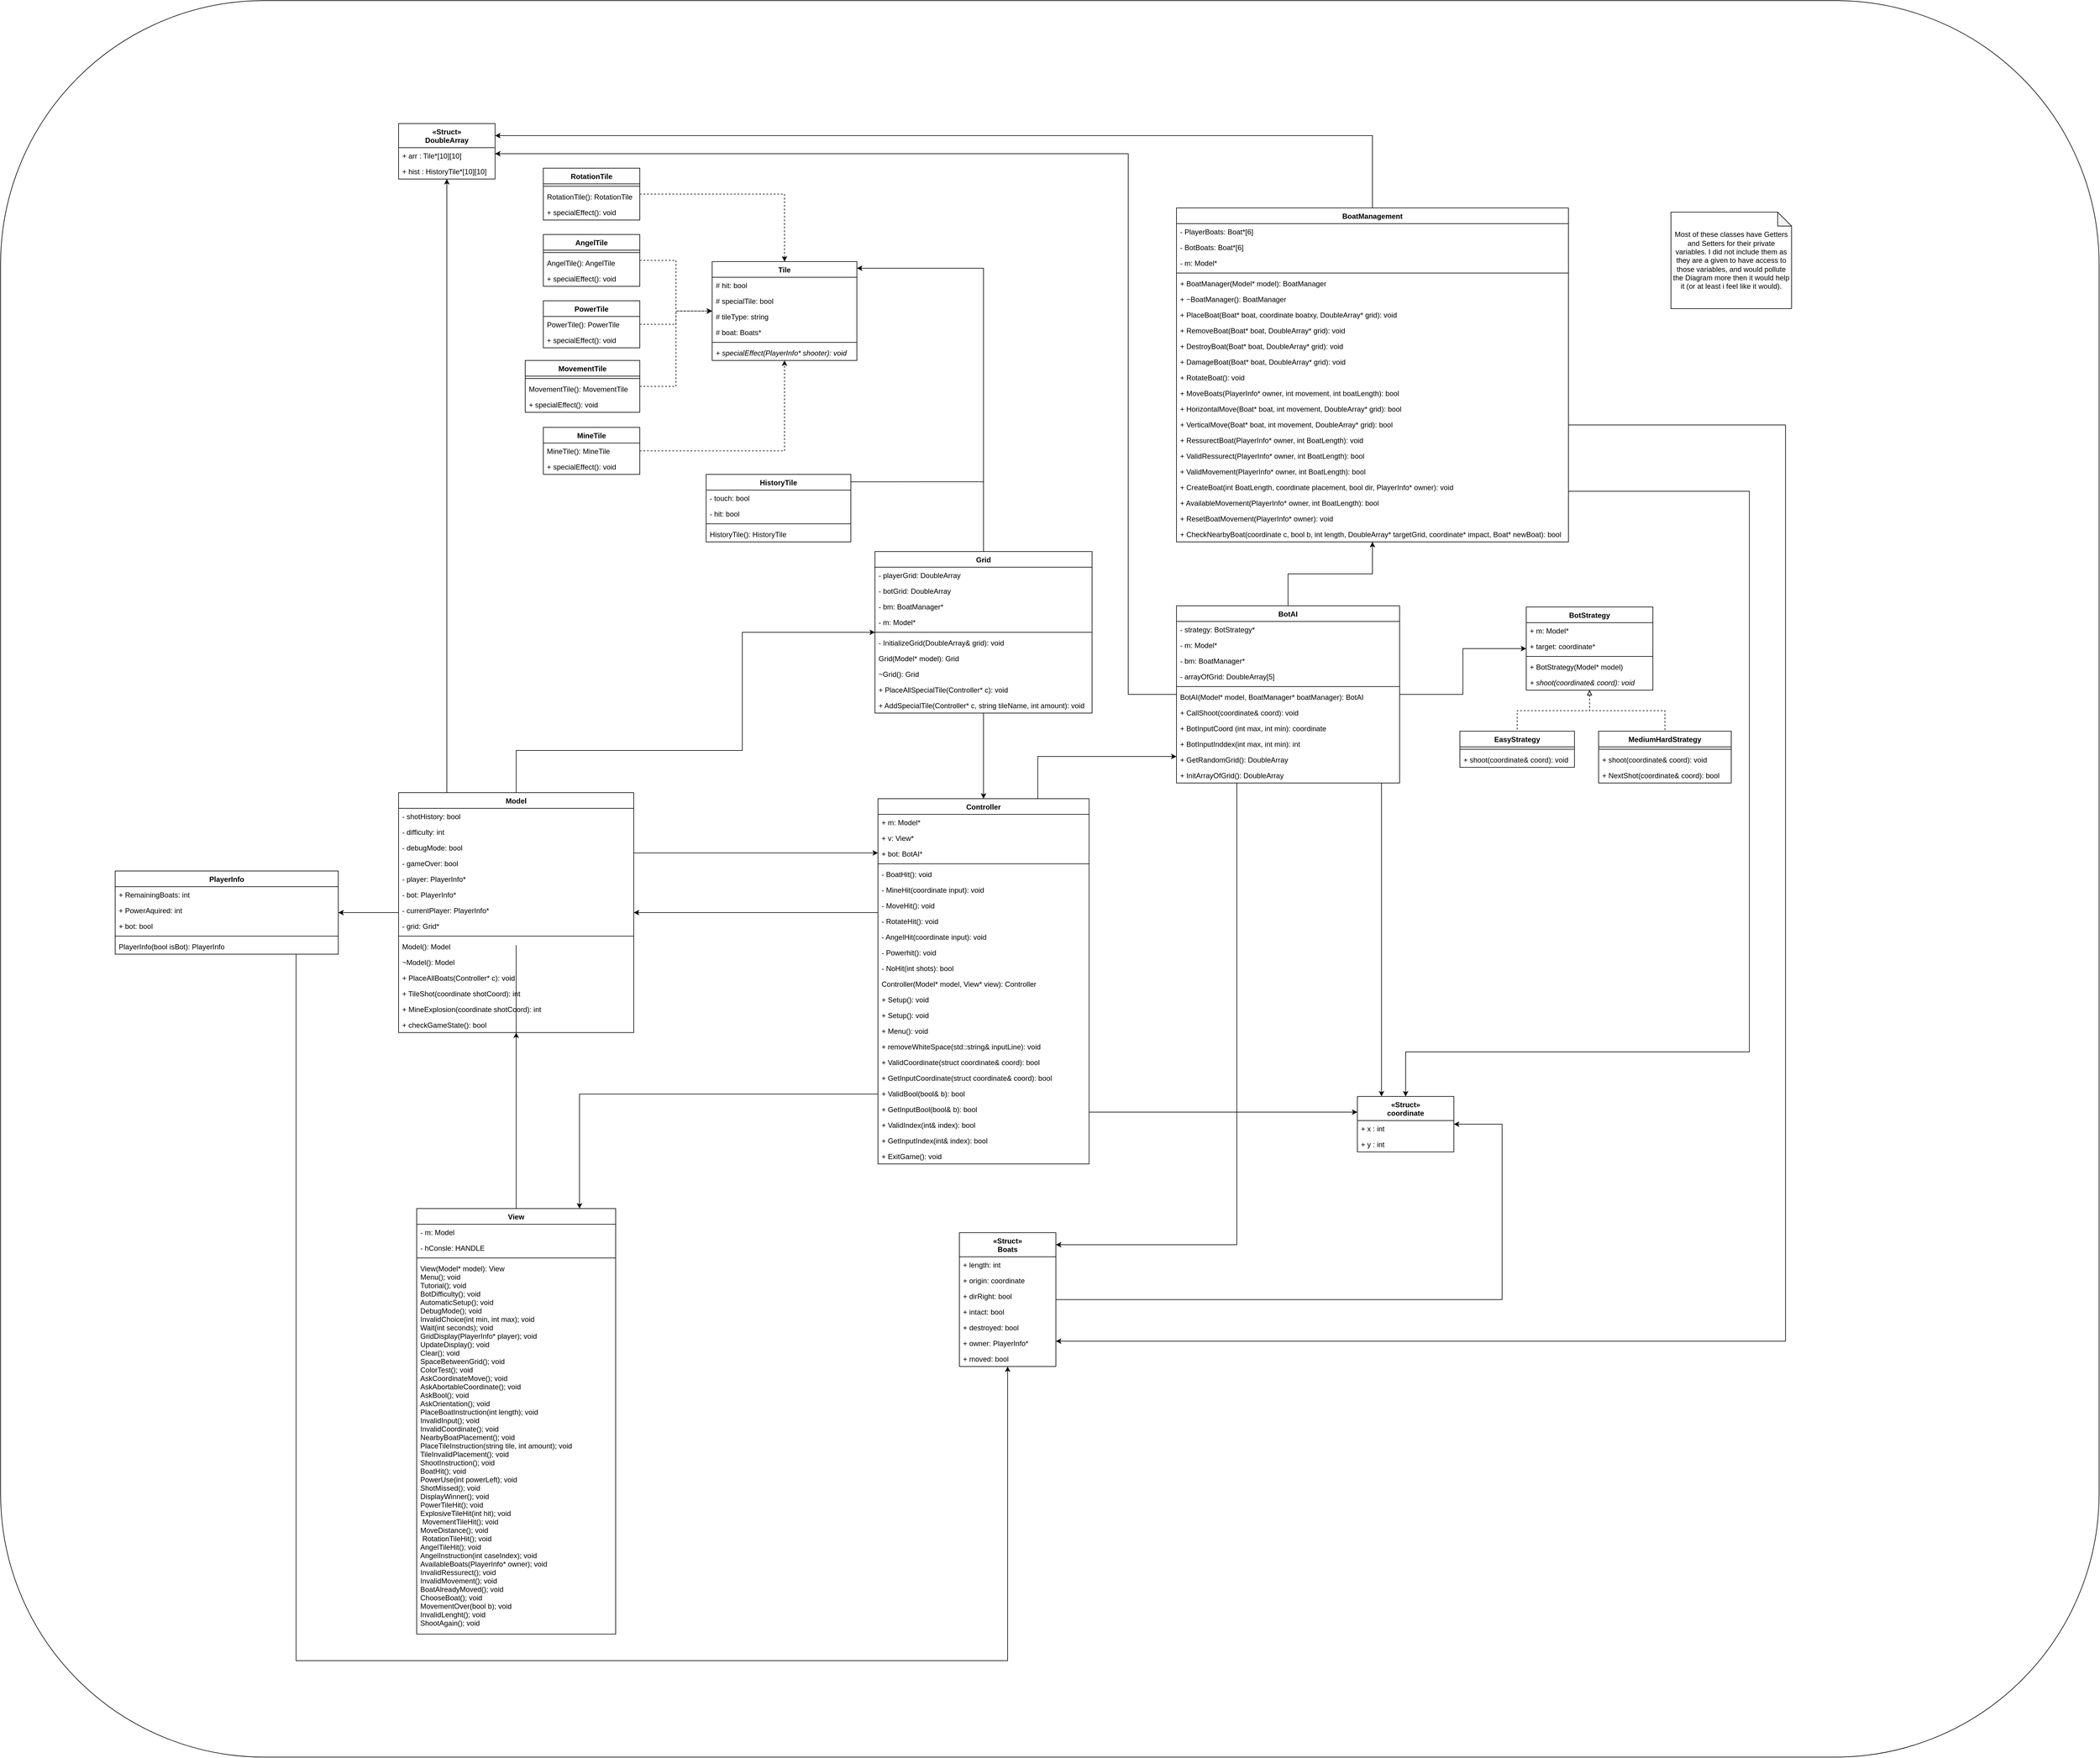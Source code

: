 <mxfile version="20.6.1" type="device" pages="3"><diagram id="xRb9XCstogaEtKm8x38o" name="Class Diagrams"><mxGraphModel dx="11230" dy="7510" grid="1" gridSize="10" guides="1" tooltips="1" connect="1" arrows="1" fold="1" page="1" pageScale="1" pageWidth="850" pageHeight="1100" math="0" shadow="0"><root><mxCell id="0"/><mxCell id="1" parent="0"/><mxCell id="icd3G7r4z4-ycDblOgUy-1" value="" style="rounded=1;whiteSpace=wrap;html=1;strokeWidth=1;" vertex="1" parent="1"><mxGeometry x="-210" y="-214" width="3480" height="2914" as="geometry"/></mxCell><mxCell id="Aw-cqOTbSSnWiYRI9SdB-26" style="edgeStyle=orthogonalEdgeStyle;rounded=0;orthogonalLoop=1;jettySize=auto;html=1;" parent="1" source="6DVrCrKH3wYIPfR8hdQ7-1" target="6DVrCrKH3wYIPfR8hdQ7-9" edge="1"><mxGeometry relative="1" as="geometry"><Array as="points"><mxPoint x="1140" y="1200"/><mxPoint x="1140" y="1200"/></Array></mxGeometry></mxCell><mxCell id="Aw-cqOTbSSnWiYRI9SdB-27" style="edgeStyle=orthogonalEdgeStyle;rounded=0;orthogonalLoop=1;jettySize=auto;html=1;" parent="1" source="6DVrCrKH3wYIPfR8hdQ7-1" target="6DVrCrKH3wYIPfR8hdQ7-13" edge="1"><mxGeometry relative="1" as="geometry"><Array as="points"><mxPoint x="645" y="1030"/><mxPoint x="1020" y="1030"/><mxPoint x="1020" y="834"/></Array></mxGeometry></mxCell><mxCell id="Aw-cqOTbSSnWiYRI9SdB-28" style="edgeStyle=orthogonalEdgeStyle;rounded=0;orthogonalLoop=1;jettySize=auto;html=1;" parent="1" source="6DVrCrKH3wYIPfR8hdQ7-1" target="2XjbCnyXQ_7dyLjOxbFs-2" edge="1"><mxGeometry relative="1" as="geometry"/></mxCell><mxCell id="idcWma7PA8GGea8kmIeE-1" style="edgeStyle=orthogonalEdgeStyle;rounded=0;orthogonalLoop=1;jettySize=auto;html=1;fontSize=68;" edge="1" parent="1" source="6DVrCrKH3wYIPfR8hdQ7-1" target="inrkePf-pcC3jaeVZXq--9"><mxGeometry relative="1" as="geometry"><Array as="points"><mxPoint x="530" y="850"/><mxPoint x="530" y="850"/></Array></mxGeometry></mxCell><mxCell id="6DVrCrKH3wYIPfR8hdQ7-1" value="Model" style="swimlane;fontStyle=1;align=center;verticalAlign=top;childLayout=stackLayout;horizontal=1;startSize=26;horizontalStack=0;resizeParent=1;resizeParentMax=0;resizeLast=0;collapsible=1;marginBottom=0;" parent="1" vertex="1"><mxGeometry x="450" y="1100" width="390" height="398" as="geometry"/></mxCell><mxCell id="8SSeohQinH_3eZF1B9ed-27" value="- shotHistory: bool" style="text;strokeColor=none;fillColor=none;align=left;verticalAlign=top;spacingLeft=4;spacingRight=4;overflow=hidden;rotatable=0;points=[[0,0.5],[1,0.5]];portConstraint=eastwest;" parent="6DVrCrKH3wYIPfR8hdQ7-1" vertex="1"><mxGeometry y="26" width="390" height="26" as="geometry"/></mxCell><mxCell id="mLJBa-E67K-3BF2UJ9Or-37" value="- difficulty: int" style="text;strokeColor=none;fillColor=none;align=left;verticalAlign=top;spacingLeft=4;spacingRight=4;overflow=hidden;rotatable=0;points=[[0,0.5],[1,0.5]];portConstraint=eastwest;" parent="6DVrCrKH3wYIPfR8hdQ7-1" vertex="1"><mxGeometry y="52" width="390" height="26" as="geometry"/></mxCell><mxCell id="mLJBa-E67K-3BF2UJ9Or-38" value="- debugMode: bool" style="text;strokeColor=none;fillColor=none;align=left;verticalAlign=top;spacingLeft=4;spacingRight=4;overflow=hidden;rotatable=0;points=[[0,0.5],[1,0.5]];portConstraint=eastwest;" parent="6DVrCrKH3wYIPfR8hdQ7-1" vertex="1"><mxGeometry y="78" width="390" height="26" as="geometry"/></mxCell><mxCell id="2XjbCnyXQ_7dyLjOxbFs-11" value="- gameOver: bool" style="text;strokeColor=none;fillColor=none;align=left;verticalAlign=top;spacingLeft=4;spacingRight=4;overflow=hidden;rotatable=0;points=[[0,0.5],[1,0.5]];portConstraint=eastwest;" parent="6DVrCrKH3wYIPfR8hdQ7-1" vertex="1"><mxGeometry y="104" width="390" height="26" as="geometry"/></mxCell><mxCell id="2XjbCnyXQ_7dyLjOxbFs-13" value="- player: PlayerInfo*" style="text;strokeColor=none;fillColor=none;align=left;verticalAlign=top;spacingLeft=4;spacingRight=4;overflow=hidden;rotatable=0;points=[[0,0.5],[1,0.5]];portConstraint=eastwest;" parent="6DVrCrKH3wYIPfR8hdQ7-1" vertex="1"><mxGeometry y="130" width="390" height="26" as="geometry"/></mxCell><mxCell id="Aw-cqOTbSSnWiYRI9SdB-1" value="- bot: PlayerInfo*" style="text;strokeColor=none;fillColor=none;align=left;verticalAlign=top;spacingLeft=4;spacingRight=4;overflow=hidden;rotatable=0;points=[[0,0.5],[1,0.5]];portConstraint=eastwest;" parent="6DVrCrKH3wYIPfR8hdQ7-1" vertex="1"><mxGeometry y="156" width="390" height="26" as="geometry"/></mxCell><mxCell id="Aw-cqOTbSSnWiYRI9SdB-2" value="- currentPlayer: PlayerInfo*" style="text;strokeColor=none;fillColor=none;align=left;verticalAlign=top;spacingLeft=4;spacingRight=4;overflow=hidden;rotatable=0;points=[[0,0.5],[1,0.5]];portConstraint=eastwest;" parent="6DVrCrKH3wYIPfR8hdQ7-1" vertex="1"><mxGeometry y="182" width="390" height="26" as="geometry"/></mxCell><mxCell id="Aw-cqOTbSSnWiYRI9SdB-3" value="- grid: Grid*" style="text;strokeColor=none;fillColor=none;align=left;verticalAlign=top;spacingLeft=4;spacingRight=4;overflow=hidden;rotatable=0;points=[[0,0.5],[1,0.5]];portConstraint=eastwest;" parent="6DVrCrKH3wYIPfR8hdQ7-1" vertex="1"><mxGeometry y="208" width="390" height="26" as="geometry"/></mxCell><mxCell id="6DVrCrKH3wYIPfR8hdQ7-3" value="" style="line;strokeWidth=1;fillColor=none;align=left;verticalAlign=middle;spacingTop=-1;spacingLeft=3;spacingRight=3;rotatable=0;labelPosition=right;points=[];portConstraint=eastwest;strokeColor=inherit;" parent="6DVrCrKH3wYIPfR8hdQ7-1" vertex="1"><mxGeometry y="234" width="390" height="8" as="geometry"/></mxCell><mxCell id="8SSeohQinH_3eZF1B9ed-25" value="Model(): Model" style="text;strokeColor=none;fillColor=none;align=left;verticalAlign=top;spacingLeft=4;spacingRight=4;overflow=hidden;rotatable=0;points=[[0,0.5],[1,0.5]];portConstraint=eastwest;" parent="6DVrCrKH3wYIPfR8hdQ7-1" vertex="1"><mxGeometry y="242" width="390" height="26" as="geometry"/></mxCell><mxCell id="mLJBa-E67K-3BF2UJ9Or-52" value="~Model(): Model" style="text;strokeColor=none;fillColor=none;align=left;verticalAlign=top;spacingLeft=4;spacingRight=4;overflow=hidden;rotatable=0;points=[[0,0.5],[1,0.5]];portConstraint=eastwest;" parent="6DVrCrKH3wYIPfR8hdQ7-1" vertex="1"><mxGeometry y="268" width="390" height="26" as="geometry"/></mxCell><mxCell id="Rjo9sC4XsBPestwEhl1j-7" value="+ PlaceAllBoats(Controller* c): void" style="text;strokeColor=none;fillColor=none;align=left;verticalAlign=top;spacingLeft=4;spacingRight=4;overflow=hidden;rotatable=0;points=[[0,0.5],[1,0.5]];portConstraint=eastwest;" parent="6DVrCrKH3wYIPfR8hdQ7-1" vertex="1"><mxGeometry y="294" width="390" height="26" as="geometry"/></mxCell><mxCell id="Aw-cqOTbSSnWiYRI9SdB-4" value="+ TileShot(coordinate shotCoord): int" style="text;strokeColor=none;fillColor=none;align=left;verticalAlign=top;spacingLeft=4;spacingRight=4;overflow=hidden;rotatable=0;points=[[0,0.5],[1,0.5]];portConstraint=eastwest;" parent="6DVrCrKH3wYIPfR8hdQ7-1" vertex="1"><mxGeometry y="320" width="390" height="26" as="geometry"/></mxCell><mxCell id="Aw-cqOTbSSnWiYRI9SdB-5" value="+ MineExplosion(coordinate shotCoord): int" style="text;strokeColor=none;fillColor=none;align=left;verticalAlign=top;spacingLeft=4;spacingRight=4;overflow=hidden;rotatable=0;points=[[0,0.5],[1,0.5]];portConstraint=eastwest;" parent="6DVrCrKH3wYIPfR8hdQ7-1" vertex="1"><mxGeometry y="346" width="390" height="26" as="geometry"/></mxCell><mxCell id="8SSeohQinH_3eZF1B9ed-26" value="+ checkGameState(): bool" style="text;strokeColor=none;fillColor=none;align=left;verticalAlign=top;spacingLeft=4;spacingRight=4;overflow=hidden;rotatable=0;points=[[0,0.5],[1,0.5]];portConstraint=eastwest;" parent="6DVrCrKH3wYIPfR8hdQ7-1" vertex="1"><mxGeometry y="372" width="390" height="26" as="geometry"/></mxCell><mxCell id="Aw-cqOTbSSnWiYRI9SdB-24" style="edgeStyle=orthogonalEdgeStyle;rounded=0;orthogonalLoop=1;jettySize=auto;html=1;" parent="1" source="6DVrCrKH3wYIPfR8hdQ7-5" target="6DVrCrKH3wYIPfR8hdQ7-1" edge="1"><mxGeometry relative="1" as="geometry"/></mxCell><mxCell id="6DVrCrKH3wYIPfR8hdQ7-5" value="View" style="swimlane;fontStyle=1;align=center;verticalAlign=top;childLayout=stackLayout;horizontal=1;startSize=26;horizontalStack=0;resizeParent=1;resizeParentMax=0;resizeLast=0;collapsible=1;marginBottom=0;" parent="1" vertex="1"><mxGeometry x="480" y="1790" width="330" height="706" as="geometry"/></mxCell><mxCell id="6DVrCrKH3wYIPfR8hdQ7-6" value="- m: Model" style="text;strokeColor=none;fillColor=none;align=left;verticalAlign=top;spacingLeft=4;spacingRight=4;overflow=hidden;rotatable=0;points=[[0,0.5],[1,0.5]];portConstraint=eastwest;" parent="6DVrCrKH3wYIPfR8hdQ7-5" vertex="1"><mxGeometry y="26" width="330" height="26" as="geometry"/></mxCell><mxCell id="ra_wBpoCUUXaZegiEkFS-3" value="- hConsle: HANDLE" style="text;strokeColor=none;fillColor=none;align=left;verticalAlign=top;spacingLeft=4;spacingRight=4;overflow=hidden;rotatable=0;points=[[0,0.5],[1,0.5]];portConstraint=eastwest;" parent="6DVrCrKH3wYIPfR8hdQ7-5" vertex="1"><mxGeometry y="52" width="330" height="26" as="geometry"/></mxCell><mxCell id="6DVrCrKH3wYIPfR8hdQ7-7" value="" style="line;strokeWidth=1;fillColor=none;align=left;verticalAlign=middle;spacingTop=-1;spacingLeft=3;spacingRight=3;rotatable=0;labelPosition=right;points=[];portConstraint=eastwest;strokeColor=inherit;" parent="6DVrCrKH3wYIPfR8hdQ7-5" vertex="1"><mxGeometry y="78" width="330" height="8" as="geometry"/></mxCell><mxCell id="6DVrCrKH3wYIPfR8hdQ7-8" value="&#9;View(Model* model): View&#10;Menu(); void &#10;Tutorial(); void &#10;BotDifficulty(); void &#10;AutomaticSetup(); void &#10;DebugMode(); void &#10;InvalidChoice(int min, int max); void &#10;Wait(int seconds); void &#10;GridDisplay(PlayerInfo* player); void &#10;UpdateDisplay(); void &#10;Clear(); void &#10;SpaceBetweenGrid(); void &#10;ColorTest(); void &#10;AskCoordinateMove(); void &#10;AskAbortableCoordinate(); void &#10;AskBool(); void &#10;AskOrientation(); void &#10;PlaceBoatInstruction(int length); void &#10;InvalidInput(); void &#10;InvalidCoordinate(); void &#10;NearbyBoatPlacement(); void &#10;PlaceTileInstruction(string tile, int amount); void &#10;TileInvalidPlacement(); void &#10;ShootInstruction(); void &#10;BoatHit(); void &#10;PowerUse(int powerLeft); void &#10;ShotMissed(); void &#10;DisplayWinner(); void &#10;PowerTileHit(); void &#10;ExplosiveTileHit(int hit); void &#10; MovementTileHit(); void &#10;MoveDistance(); void &#10; RotationTileHit(); void &#10;AngelTileHit(); void &#10;AngelInstruction(int caseIndex); void &#10;AvailableBoats(PlayerInfo* owner); void &#10;InvalidRessurect(); void &#10;InvalidMovement(); void &#10;BoatAlreadyMoved(); void &#10;ChooseBoat(); void &#10;MovementOver(bool b); void &#10;InvalidLenght(); void &#10;ShootAgain(); void " style="text;strokeColor=none;fillColor=none;align=left;verticalAlign=top;spacingLeft=4;spacingRight=4;overflow=hidden;rotatable=0;points=[[0,0.5],[1,0.5]];portConstraint=eastwest;" parent="6DVrCrKH3wYIPfR8hdQ7-5" vertex="1"><mxGeometry y="86" width="330" height="620" as="geometry"/></mxCell><mxCell id="Aw-cqOTbSSnWiYRI9SdB-23" style="edgeStyle=orthogonalEdgeStyle;rounded=0;orthogonalLoop=1;jettySize=auto;html=1;" parent="1" source="6DVrCrKH3wYIPfR8hdQ7-9" target="6DVrCrKH3wYIPfR8hdQ7-1" edge="1"><mxGeometry relative="1" as="geometry"><mxPoint x="940" y="1200" as="targetPoint"/><Array as="points"><mxPoint x="1140" y="1299"/><mxPoint x="1140" y="1299"/></Array></mxGeometry></mxCell><mxCell id="Aw-cqOTbSSnWiYRI9SdB-25" style="edgeStyle=orthogonalEdgeStyle;rounded=0;orthogonalLoop=1;jettySize=auto;html=1;" parent="1" source="6DVrCrKH3wYIPfR8hdQ7-9" target="6DVrCrKH3wYIPfR8hdQ7-5" edge="1"><mxGeometry relative="1" as="geometry"><Array as="points"><mxPoint x="750" y="1600"/></Array></mxGeometry></mxCell><mxCell id="Aw-cqOTbSSnWiYRI9SdB-31" style="edgeStyle=orthogonalEdgeStyle;rounded=0;orthogonalLoop=1;jettySize=auto;html=1;" parent="1" source="6DVrCrKH3wYIPfR8hdQ7-9" target="6DVrCrKH3wYIPfR8hdQ7-22" edge="1"><mxGeometry relative="1" as="geometry"><Array as="points"><mxPoint x="1510" y="1040"/></Array></mxGeometry></mxCell><mxCell id="7s-peCtw39PsMadWw7B_-4" style="edgeStyle=orthogonalEdgeStyle;rounded=0;orthogonalLoop=1;jettySize=auto;html=1;" parent="1" source="6DVrCrKH3wYIPfR8hdQ7-9" target="inrkePf-pcC3jaeVZXq--1" edge="1"><mxGeometry relative="1" as="geometry"><Array as="points"><mxPoint x="1740" y="1630"/><mxPoint x="1740" y="1630"/></Array></mxGeometry></mxCell><mxCell id="6DVrCrKH3wYIPfR8hdQ7-9" value="Controller" style="swimlane;fontStyle=1;align=center;verticalAlign=top;childLayout=stackLayout;horizontal=1;startSize=26;horizontalStack=0;resizeParent=1;resizeParentMax=0;resizeLast=0;collapsible=1;marginBottom=0;" parent="1" vertex="1"><mxGeometry x="1245" y="1110" width="350" height="606" as="geometry"/></mxCell><mxCell id="6DVrCrKH3wYIPfR8hdQ7-10" value="+ m: Model*" style="text;strokeColor=none;fillColor=none;align=left;verticalAlign=top;spacingLeft=4;spacingRight=4;overflow=hidden;rotatable=0;points=[[0,0.5],[1,0.5]];portConstraint=eastwest;" parent="6DVrCrKH3wYIPfR8hdQ7-9" vertex="1"><mxGeometry y="26" width="350" height="26" as="geometry"/></mxCell><mxCell id="8SSeohQinH_3eZF1B9ed-21" value="+ v: View*" style="text;strokeColor=none;fillColor=none;align=left;verticalAlign=top;spacingLeft=4;spacingRight=4;overflow=hidden;rotatable=0;points=[[0,0.5],[1,0.5]];portConstraint=eastwest;" parent="6DVrCrKH3wYIPfR8hdQ7-9" vertex="1"><mxGeometry y="52" width="350" height="26" as="geometry"/></mxCell><mxCell id="mLJBa-E67K-3BF2UJ9Or-50" value="+ bot: BotAI*" style="text;strokeColor=none;fillColor=none;align=left;verticalAlign=top;spacingLeft=4;spacingRight=4;overflow=hidden;rotatable=0;points=[[0,0.5],[1,0.5]];portConstraint=eastwest;" parent="6DVrCrKH3wYIPfR8hdQ7-9" vertex="1"><mxGeometry y="78" width="350" height="26" as="geometry"/></mxCell><mxCell id="6DVrCrKH3wYIPfR8hdQ7-11" value="" style="line;strokeWidth=1;fillColor=none;align=left;verticalAlign=middle;spacingTop=-1;spacingLeft=3;spacingRight=3;rotatable=0;labelPosition=right;points=[];portConstraint=eastwest;strokeColor=inherit;" parent="6DVrCrKH3wYIPfR8hdQ7-9" vertex="1"><mxGeometry y="104" width="350" height="8" as="geometry"/></mxCell><mxCell id="6tLVWfe5lK7SilIwd1na-3" value="- BoatHit(): void" style="text;strokeColor=none;fillColor=none;align=left;verticalAlign=top;spacingLeft=4;spacingRight=4;overflow=hidden;rotatable=0;points=[[0,0.5],[1,0.5]];portConstraint=eastwest;" parent="6DVrCrKH3wYIPfR8hdQ7-9" vertex="1"><mxGeometry y="112" width="350" height="26" as="geometry"/></mxCell><mxCell id="Aw-cqOTbSSnWiYRI9SdB-6" value="- MineHit(coordinate input): void" style="text;strokeColor=none;fillColor=none;align=left;verticalAlign=top;spacingLeft=4;spacingRight=4;overflow=hidden;rotatable=0;points=[[0,0.5],[1,0.5]];portConstraint=eastwest;" parent="6DVrCrKH3wYIPfR8hdQ7-9" vertex="1"><mxGeometry y="138" width="350" height="26" as="geometry"/></mxCell><mxCell id="Aw-cqOTbSSnWiYRI9SdB-7" value="- MoveHit(): void" style="text;strokeColor=none;fillColor=none;align=left;verticalAlign=top;spacingLeft=4;spacingRight=4;overflow=hidden;rotatable=0;points=[[0,0.5],[1,0.5]];portConstraint=eastwest;" parent="6DVrCrKH3wYIPfR8hdQ7-9" vertex="1"><mxGeometry y="164" width="350" height="26" as="geometry"/></mxCell><mxCell id="Aw-cqOTbSSnWiYRI9SdB-8" value="- RotateHit(): void" style="text;strokeColor=none;fillColor=none;align=left;verticalAlign=top;spacingLeft=4;spacingRight=4;overflow=hidden;rotatable=0;points=[[0,0.5],[1,0.5]];portConstraint=eastwest;" parent="6DVrCrKH3wYIPfR8hdQ7-9" vertex="1"><mxGeometry y="190" width="350" height="26" as="geometry"/></mxCell><mxCell id="Aw-cqOTbSSnWiYRI9SdB-9" value="- AngelHit(coordinate input): void" style="text;strokeColor=none;fillColor=none;align=left;verticalAlign=top;spacingLeft=4;spacingRight=4;overflow=hidden;rotatable=0;points=[[0,0.5],[1,0.5]];portConstraint=eastwest;" parent="6DVrCrKH3wYIPfR8hdQ7-9" vertex="1"><mxGeometry y="216" width="350" height="26" as="geometry"/></mxCell><mxCell id="Aw-cqOTbSSnWiYRI9SdB-10" value="- Powerhit(): void" style="text;strokeColor=none;fillColor=none;align=left;verticalAlign=top;spacingLeft=4;spacingRight=4;overflow=hidden;rotatable=0;points=[[0,0.5],[1,0.5]];portConstraint=eastwest;" parent="6DVrCrKH3wYIPfR8hdQ7-9" vertex="1"><mxGeometry y="242" width="350" height="26" as="geometry"/></mxCell><mxCell id="6DVrCrKH3wYIPfR8hdQ7-12" value="- NoHit(int shots): bool" style="text;strokeColor=none;fillColor=none;align=left;verticalAlign=top;spacingLeft=4;spacingRight=4;overflow=hidden;rotatable=0;points=[[0,0.5],[1,0.5]];portConstraint=eastwest;" parent="6DVrCrKH3wYIPfR8hdQ7-9" vertex="1"><mxGeometry y="268" width="350" height="26" as="geometry"/></mxCell><mxCell id="utYtzIifa1veWl0XSfwM-1" value="Controller(Model* model, View* view): Controller" style="text;strokeColor=none;fillColor=none;align=left;verticalAlign=top;spacingLeft=4;spacingRight=4;overflow=hidden;rotatable=0;points=[[0,0.5],[1,0.5]];portConstraint=eastwest;" parent="6DVrCrKH3wYIPfR8hdQ7-9" vertex="1"><mxGeometry y="294" width="350" height="26" as="geometry"/></mxCell><mxCell id="Aw-cqOTbSSnWiYRI9SdB-11" value="+ Setup(): void" style="text;strokeColor=none;fillColor=none;align=left;verticalAlign=top;spacingLeft=4;spacingRight=4;overflow=hidden;rotatable=0;points=[[0,0.5],[1,0.5]];portConstraint=eastwest;" parent="6DVrCrKH3wYIPfR8hdQ7-9" vertex="1"><mxGeometry y="320" width="350" height="26" as="geometry"/></mxCell><mxCell id="Aw-cqOTbSSnWiYRI9SdB-12" value="+ Setup(): void" style="text;strokeColor=none;fillColor=none;align=left;verticalAlign=top;spacingLeft=4;spacingRight=4;overflow=hidden;rotatable=0;points=[[0,0.5],[1,0.5]];portConstraint=eastwest;" parent="6DVrCrKH3wYIPfR8hdQ7-9" vertex="1"><mxGeometry y="346" width="350" height="26" as="geometry"/></mxCell><mxCell id="Aw-cqOTbSSnWiYRI9SdB-14" value="+ Menu(): void" style="text;strokeColor=none;fillColor=none;align=left;verticalAlign=top;spacingLeft=4;spacingRight=4;overflow=hidden;rotatable=0;points=[[0,0.5],[1,0.5]];portConstraint=eastwest;" parent="6DVrCrKH3wYIPfR8hdQ7-9" vertex="1"><mxGeometry y="372" width="350" height="26" as="geometry"/></mxCell><mxCell id="Aw-cqOTbSSnWiYRI9SdB-13" value="+ removeWhiteSpace(std::string&amp; inputLine): void" style="text;strokeColor=none;fillColor=none;align=left;verticalAlign=top;spacingLeft=4;spacingRight=4;overflow=hidden;rotatable=0;points=[[0,0.5],[1,0.5]];portConstraint=eastwest;" parent="6DVrCrKH3wYIPfR8hdQ7-9" vertex="1"><mxGeometry y="398" width="350" height="26" as="geometry"/></mxCell><mxCell id="Aw-cqOTbSSnWiYRI9SdB-16" value="+ ValidCoordinate(struct coordinate&amp; coord): bool" style="text;strokeColor=none;fillColor=none;align=left;verticalAlign=top;spacingLeft=4;spacingRight=4;overflow=hidden;rotatable=0;points=[[0,0.5],[1,0.5]];portConstraint=eastwest;" parent="6DVrCrKH3wYIPfR8hdQ7-9" vertex="1"><mxGeometry y="424" width="350" height="26" as="geometry"/></mxCell><mxCell id="Aw-cqOTbSSnWiYRI9SdB-15" value="+ GetInputCoordinate(struct coordinate&amp; coord): bool" style="text;strokeColor=none;fillColor=none;align=left;verticalAlign=top;spacingLeft=4;spacingRight=4;overflow=hidden;rotatable=0;points=[[0,0.5],[1,0.5]];portConstraint=eastwest;" parent="6DVrCrKH3wYIPfR8hdQ7-9" vertex="1"><mxGeometry y="450" width="350" height="26" as="geometry"/></mxCell><mxCell id="Aw-cqOTbSSnWiYRI9SdB-18" value="+ ValidBool(bool&amp; b): bool" style="text;strokeColor=none;fillColor=none;align=left;verticalAlign=top;spacingLeft=4;spacingRight=4;overflow=hidden;rotatable=0;points=[[0,0.5],[1,0.5]];portConstraint=eastwest;" parent="6DVrCrKH3wYIPfR8hdQ7-9" vertex="1"><mxGeometry y="476" width="350" height="26" as="geometry"/></mxCell><mxCell id="Aw-cqOTbSSnWiYRI9SdB-17" value="+ GetInputBool(bool&amp; b): bool" style="text;strokeColor=none;fillColor=none;align=left;verticalAlign=top;spacingLeft=4;spacingRight=4;overflow=hidden;rotatable=0;points=[[0,0.5],[1,0.5]];portConstraint=eastwest;" parent="6DVrCrKH3wYIPfR8hdQ7-9" vertex="1"><mxGeometry y="502" width="350" height="26" as="geometry"/></mxCell><mxCell id="Aw-cqOTbSSnWiYRI9SdB-20" value="+ ValidIndex(int&amp; index): bool" style="text;strokeColor=none;fillColor=none;align=left;verticalAlign=top;spacingLeft=4;spacingRight=4;overflow=hidden;rotatable=0;points=[[0,0.5],[1,0.5]];portConstraint=eastwest;" parent="6DVrCrKH3wYIPfR8hdQ7-9" vertex="1"><mxGeometry y="528" width="350" height="26" as="geometry"/></mxCell><mxCell id="Aw-cqOTbSSnWiYRI9SdB-19" value="+ GetInputIndex(int&amp; index): bool" style="text;strokeColor=none;fillColor=none;align=left;verticalAlign=top;spacingLeft=4;spacingRight=4;overflow=hidden;rotatable=0;points=[[0,0.5],[1,0.5]];portConstraint=eastwest;" parent="6DVrCrKH3wYIPfR8hdQ7-9" vertex="1"><mxGeometry y="554" width="350" height="26" as="geometry"/></mxCell><mxCell id="Aw-cqOTbSSnWiYRI9SdB-21" value="+ ExitGame(): void" style="text;strokeColor=none;fillColor=none;align=left;verticalAlign=top;spacingLeft=4;spacingRight=4;overflow=hidden;rotatable=0;points=[[0,0.5],[1,0.5]];portConstraint=eastwest;" parent="6DVrCrKH3wYIPfR8hdQ7-9" vertex="1"><mxGeometry y="580" width="350" height="26" as="geometry"/></mxCell><mxCell id="Aw-cqOTbSSnWiYRI9SdB-29" style="edgeStyle=orthogonalEdgeStyle;rounded=0;orthogonalLoop=1;jettySize=auto;html=1;" parent="1" source="6DVrCrKH3wYIPfR8hdQ7-13" target="6DVrCrKH3wYIPfR8hdQ7-9" edge="1"><mxGeometry relative="1" as="geometry"/></mxCell><mxCell id="Aw-cqOTbSSnWiYRI9SdB-39" style="edgeStyle=orthogonalEdgeStyle;rounded=0;orthogonalLoop=1;jettySize=auto;html=1;entryX=0.808;entryY=-0.526;entryDx=0;entryDy=0;entryPerimeter=0;" parent="1" source="6DVrCrKH3wYIPfR8hdQ7-13" target="ra_wBpoCUUXaZegiEkFS-9" edge="1"><mxGeometry relative="1" as="geometry"/></mxCell><mxCell id="Aw-cqOTbSSnWiYRI9SdB-40" style="edgeStyle=orthogonalEdgeStyle;rounded=0;orthogonalLoop=1;jettySize=auto;html=1;" parent="1" source="6DVrCrKH3wYIPfR8hdQ7-13" target="mLJBa-E67K-3BF2UJ9Or-54" edge="1"><mxGeometry relative="1" as="geometry"><Array as="points"><mxPoint x="1420" y="230"/></Array></mxGeometry></mxCell><mxCell id="6DVrCrKH3wYIPfR8hdQ7-13" value="Grid" style="swimlane;fontStyle=1;align=center;verticalAlign=top;childLayout=stackLayout;horizontal=1;startSize=26;horizontalStack=0;resizeParent=1;resizeParentMax=0;resizeLast=0;collapsible=1;marginBottom=0;" parent="1" vertex="1"><mxGeometry x="1240" y="700" width="360" height="268" as="geometry"/></mxCell><mxCell id="6DVrCrKH3wYIPfR8hdQ7-14" value="- playerGrid: DoubleArray" style="text;strokeColor=none;fillColor=none;align=left;verticalAlign=top;spacingLeft=4;spacingRight=4;overflow=hidden;rotatable=0;points=[[0,0.5],[1,0.5]];portConstraint=eastwest;" parent="6DVrCrKH3wYIPfR8hdQ7-13" vertex="1"><mxGeometry y="26" width="360" height="26" as="geometry"/></mxCell><mxCell id="mLJBa-E67K-3BF2UJ9Or-27" value="- botGrid: DoubleArray" style="text;strokeColor=none;fillColor=none;align=left;verticalAlign=top;spacingLeft=4;spacingRight=4;overflow=hidden;rotatable=0;points=[[0,0.5],[1,0.5]];portConstraint=eastwest;" parent="6DVrCrKH3wYIPfR8hdQ7-13" vertex="1"><mxGeometry y="52" width="360" height="26" as="geometry"/></mxCell><mxCell id="Rjo9sC4XsBPestwEhl1j-5" value="- bm: BoatManager*" style="text;strokeColor=none;fillColor=none;align=left;verticalAlign=top;spacingLeft=4;spacingRight=4;overflow=hidden;rotatable=0;points=[[0,0.5],[1,0.5]];portConstraint=eastwest;" parent="6DVrCrKH3wYIPfR8hdQ7-13" vertex="1"><mxGeometry y="78" width="360" height="26" as="geometry"/></mxCell><mxCell id="ra_wBpoCUUXaZegiEkFS-20" value="- m: Model*" style="text;strokeColor=none;fillColor=none;align=left;verticalAlign=top;spacingLeft=4;spacingRight=4;overflow=hidden;rotatable=0;points=[[0,0.5],[1,0.5]];portConstraint=eastwest;" parent="6DVrCrKH3wYIPfR8hdQ7-13" vertex="1"><mxGeometry y="104" width="360" height="26" as="geometry"/></mxCell><mxCell id="6DVrCrKH3wYIPfR8hdQ7-15" value="" style="line;strokeWidth=1;fillColor=none;align=left;verticalAlign=middle;spacingTop=-1;spacingLeft=3;spacingRight=3;rotatable=0;labelPosition=right;points=[];portConstraint=eastwest;strokeColor=inherit;" parent="6DVrCrKH3wYIPfR8hdQ7-13" vertex="1"><mxGeometry y="130" width="360" height="8" as="geometry"/></mxCell><mxCell id="6DVrCrKH3wYIPfR8hdQ7-16" value="- InitializeGrid(DoubleArray&amp; grid): void" style="text;strokeColor=none;fillColor=none;align=left;verticalAlign=top;spacingLeft=4;spacingRight=4;overflow=hidden;rotatable=0;points=[[0,0.5],[1,0.5]];portConstraint=eastwest;" parent="6DVrCrKH3wYIPfR8hdQ7-13" vertex="1"><mxGeometry y="138" width="360" height="26" as="geometry"/></mxCell><mxCell id="ra_wBpoCUUXaZegiEkFS-21" value="Grid(Model* model): Grid" style="text;strokeColor=none;fillColor=none;align=left;verticalAlign=top;spacingLeft=4;spacingRight=4;overflow=hidden;rotatable=0;points=[[0,0.5],[1,0.5]];portConstraint=eastwest;" parent="6DVrCrKH3wYIPfR8hdQ7-13" vertex="1"><mxGeometry y="164" width="360" height="26" as="geometry"/></mxCell><mxCell id="ra_wBpoCUUXaZegiEkFS-22" value="~Grid(): Grid" style="text;strokeColor=none;fillColor=none;align=left;verticalAlign=top;spacingLeft=4;spacingRight=4;overflow=hidden;rotatable=0;points=[[0,0.5],[1,0.5]];portConstraint=eastwest;" parent="6DVrCrKH3wYIPfR8hdQ7-13" vertex="1"><mxGeometry y="190" width="360" height="26" as="geometry"/></mxCell><mxCell id="ra_wBpoCUUXaZegiEkFS-23" value="+ PlaceAllSpecialTile(Controller* c): void&#10; " style="text;strokeColor=none;fillColor=none;align=left;verticalAlign=top;spacingLeft=4;spacingRight=4;overflow=hidden;rotatable=0;points=[[0,0.5],[1,0.5]];portConstraint=eastwest;" parent="6DVrCrKH3wYIPfR8hdQ7-13" vertex="1"><mxGeometry y="216" width="360" height="26" as="geometry"/></mxCell><mxCell id="ra_wBpoCUUXaZegiEkFS-24" value="+ AddSpecialTile(Controller* c, string tileName, int amount): void" style="text;strokeColor=none;fillColor=none;align=left;verticalAlign=top;spacingLeft=4;spacingRight=4;overflow=hidden;rotatable=0;points=[[0,0.5],[1,0.5]];portConstraint=eastwest;" parent="6DVrCrKH3wYIPfR8hdQ7-13" vertex="1"><mxGeometry y="242" width="360" height="26" as="geometry"/></mxCell><mxCell id="Aw-cqOTbSSnWiYRI9SdB-32" style="edgeStyle=orthogonalEdgeStyle;rounded=0;orthogonalLoop=1;jettySize=auto;html=1;" parent="1" source="6DVrCrKH3wYIPfR8hdQ7-22" target="mLJBa-E67K-3BF2UJ9Or-2" edge="1"><mxGeometry relative="1" as="geometry"/></mxCell><mxCell id="Aw-cqOTbSSnWiYRI9SdB-33" style="edgeStyle=orthogonalEdgeStyle;rounded=0;orthogonalLoop=1;jettySize=auto;html=1;" parent="1" source="6DVrCrKH3wYIPfR8hdQ7-22" target="utYtzIifa1veWl0XSfwM-2" edge="1"><mxGeometry relative="1" as="geometry"/></mxCell><mxCell id="7s-peCtw39PsMadWw7B_-3" style="edgeStyle=orthogonalEdgeStyle;rounded=0;orthogonalLoop=1;jettySize=auto;html=1;" parent="1" source="6DVrCrKH3wYIPfR8hdQ7-22" target="inrkePf-pcC3jaeVZXq--9" edge="1"><mxGeometry relative="1" as="geometry"><Array as="points"><mxPoint x="1660" y="937"/><mxPoint x="1660" y="40"/></Array></mxGeometry></mxCell><mxCell id="7s-peCtw39PsMadWw7B_-5" style="edgeStyle=orthogonalEdgeStyle;rounded=0;orthogonalLoop=1;jettySize=auto;html=1;" parent="1" source="6DVrCrKH3wYIPfR8hdQ7-22" target="inrkePf-pcC3jaeVZXq--1" edge="1"><mxGeometry relative="1" as="geometry"><Array as="points"><mxPoint x="2080" y="1140"/><mxPoint x="2080" y="1140"/></Array></mxGeometry></mxCell><mxCell id="7s-peCtw39PsMadWw7B_-9" style="edgeStyle=orthogonalEdgeStyle;rounded=0;orthogonalLoop=1;jettySize=auto;html=1;" parent="1" source="6DVrCrKH3wYIPfR8hdQ7-22" target="mLJBa-E67K-3BF2UJ9Or-20" edge="1"><mxGeometry relative="1" as="geometry"><Array as="points"><mxPoint x="1840" y="1850"/></Array></mxGeometry></mxCell><mxCell id="6DVrCrKH3wYIPfR8hdQ7-22" value="BotAI" style="swimlane;fontStyle=1;align=center;verticalAlign=top;childLayout=stackLayout;horizontal=1;startSize=26;horizontalStack=0;resizeParent=1;resizeParentMax=0;resizeLast=0;collapsible=1;marginBottom=0;" parent="1" vertex="1"><mxGeometry x="1740" y="790" width="370" height="294" as="geometry"/></mxCell><mxCell id="6DVrCrKH3wYIPfR8hdQ7-23" value="- strategy: BotStrategy*" style="text;strokeColor=none;fillColor=none;align=left;verticalAlign=top;spacingLeft=4;spacingRight=4;overflow=hidden;rotatable=0;points=[[0,0.5],[1,0.5]];portConstraint=eastwest;" parent="6DVrCrKH3wYIPfR8hdQ7-22" vertex="1"><mxGeometry y="26" width="370" height="26" as="geometry"/></mxCell><mxCell id="inrkePf-pcC3jaeVZXq--34" value="- m: Model*" style="text;strokeColor=none;fillColor=none;align=left;verticalAlign=top;spacingLeft=4;spacingRight=4;overflow=hidden;rotatable=0;points=[[0,0.5],[1,0.5]];portConstraint=eastwest;" parent="6DVrCrKH3wYIPfR8hdQ7-22" vertex="1"><mxGeometry y="52" width="370" height="26" as="geometry"/></mxCell><mxCell id="inrkePf-pcC3jaeVZXq--35" value="- bm: BoatManager*" style="text;strokeColor=none;fillColor=none;align=left;verticalAlign=top;spacingLeft=4;spacingRight=4;overflow=hidden;rotatable=0;points=[[0,0.5],[1,0.5]];portConstraint=eastwest;" parent="6DVrCrKH3wYIPfR8hdQ7-22" vertex="1"><mxGeometry y="78" width="370" height="26" as="geometry"/></mxCell><mxCell id="inrkePf-pcC3jaeVZXq--37" value="- arrayOfGrid: DoubleArray[5]" style="text;strokeColor=none;fillColor=none;align=left;verticalAlign=top;spacingLeft=4;spacingRight=4;overflow=hidden;rotatable=0;points=[[0,0.5],[1,0.5]];portConstraint=eastwest;" parent="6DVrCrKH3wYIPfR8hdQ7-22" vertex="1"><mxGeometry y="104" width="370" height="26" as="geometry"/></mxCell><mxCell id="6DVrCrKH3wYIPfR8hdQ7-24" value="" style="line;strokeWidth=1;fillColor=none;align=left;verticalAlign=middle;spacingTop=-1;spacingLeft=3;spacingRight=3;rotatable=0;labelPosition=right;points=[];portConstraint=eastwest;strokeColor=inherit;" parent="6DVrCrKH3wYIPfR8hdQ7-22" vertex="1"><mxGeometry y="130" width="370" height="8" as="geometry"/></mxCell><mxCell id="8SSeohQinH_3eZF1B9ed-32" value="BotAI(Model* model, BoatManager* boatManager): BotAI" style="text;strokeColor=none;fillColor=none;align=left;verticalAlign=top;spacingLeft=4;spacingRight=4;overflow=hidden;rotatable=0;points=[[0,0.5],[1,0.5]];portConstraint=eastwest;" parent="6DVrCrKH3wYIPfR8hdQ7-22" vertex="1"><mxGeometry y="138" width="370" height="26" as="geometry"/></mxCell><mxCell id="mLJBa-E67K-3BF2UJ9Or-16" value="+ CallShoot(coordinate&amp; coord): void" style="text;strokeColor=none;fillColor=none;align=left;verticalAlign=top;spacingLeft=4;spacingRight=4;overflow=hidden;rotatable=0;points=[[0,0.5],[1,0.5]];portConstraint=eastwest;" parent="6DVrCrKH3wYIPfR8hdQ7-22" vertex="1"><mxGeometry y="164" width="370" height="26" as="geometry"/></mxCell><mxCell id="mLJBa-E67K-3BF2UJ9Or-18" value="+ BotInputCoord (int max, int min): coordinate" style="text;strokeColor=none;fillColor=none;align=left;verticalAlign=top;spacingLeft=4;spacingRight=4;overflow=hidden;rotatable=0;points=[[0,0.5],[1,0.5]];portConstraint=eastwest;" parent="6DVrCrKH3wYIPfR8hdQ7-22" vertex="1"><mxGeometry y="190" width="370" height="26" as="geometry"/></mxCell><mxCell id="mLJBa-E67K-3BF2UJ9Or-17" value="+ BotInputInddex(int max, int min): int" style="text;strokeColor=none;fillColor=none;align=left;verticalAlign=top;spacingLeft=4;spacingRight=4;overflow=hidden;rotatable=0;points=[[0,0.5],[1,0.5]];portConstraint=eastwest;" parent="6DVrCrKH3wYIPfR8hdQ7-22" vertex="1"><mxGeometry y="216" width="370" height="26" as="geometry"/></mxCell><mxCell id="ra_wBpoCUUXaZegiEkFS-2" value="+ GetRandomGrid(): DoubleArray" style="text;strokeColor=none;fillColor=none;align=left;verticalAlign=top;spacingLeft=4;spacingRight=4;overflow=hidden;rotatable=0;points=[[0,0.5],[1,0.5]];portConstraint=eastwest;" parent="6DVrCrKH3wYIPfR8hdQ7-22" vertex="1"><mxGeometry y="242" width="370" height="26" as="geometry"/></mxCell><mxCell id="ra_wBpoCUUXaZegiEkFS-1" value="+ InitArrayOfGrid(): DoubleArray" style="text;strokeColor=none;fillColor=none;align=left;verticalAlign=top;spacingLeft=4;spacingRight=4;overflow=hidden;rotatable=0;points=[[0,0.5],[1,0.5]];portConstraint=eastwest;" parent="6DVrCrKH3wYIPfR8hdQ7-22" vertex="1"><mxGeometry y="268" width="370" height="26" as="geometry"/></mxCell><mxCell id="Aw-cqOTbSSnWiYRI9SdB-36" style="edgeStyle=orthogonalEdgeStyle;rounded=0;orthogonalLoop=1;jettySize=auto;html=1;dashed=1;" parent="1" source="6DVrCrKH3wYIPfR8hdQ7-51" target="mLJBa-E67K-3BF2UJ9Or-54" edge="1"><mxGeometry relative="1" as="geometry"/></mxCell><mxCell id="6DVrCrKH3wYIPfR8hdQ7-51" value="PowerTile" style="swimlane;fontStyle=1;align=center;verticalAlign=top;childLayout=stackLayout;horizontal=1;startSize=26;horizontalStack=0;resizeParent=1;resizeParentMax=0;resizeLast=0;collapsible=1;marginBottom=0;" parent="1" vertex="1"><mxGeometry x="690" y="284" width="160" height="78" as="geometry"/></mxCell><mxCell id="ra_wBpoCUUXaZegiEkFS-18" value="PowerTile(): PowerTile" style="text;strokeColor=none;fillColor=none;align=left;verticalAlign=top;spacingLeft=4;spacingRight=4;overflow=hidden;rotatable=0;points=[[0,0.5],[1,0.5]];portConstraint=eastwest;" parent="6DVrCrKH3wYIPfR8hdQ7-51" vertex="1"><mxGeometry y="26" width="160" height="26" as="geometry"/></mxCell><mxCell id="6DVrCrKH3wYIPfR8hdQ7-54" value="+ specialEffect(): void" style="text;strokeColor=none;fillColor=none;align=left;verticalAlign=top;spacingLeft=4;spacingRight=4;overflow=hidden;rotatable=0;points=[[0,0.5],[1,0.5]];portConstraint=eastwest;" parent="6DVrCrKH3wYIPfR8hdQ7-51" vertex="1"><mxGeometry y="52" width="160" height="26" as="geometry"/></mxCell><mxCell id="Aw-cqOTbSSnWiYRI9SdB-38" style="edgeStyle=orthogonalEdgeStyle;rounded=0;orthogonalLoop=1;jettySize=auto;html=1;dashed=1;" parent="1" source="pGuC8afocJA1qp-Q2DL7-2" target="mLJBa-E67K-3BF2UJ9Or-54" edge="1"><mxGeometry relative="1" as="geometry"/></mxCell><mxCell id="pGuC8afocJA1qp-Q2DL7-2" value="MineTile" style="swimlane;fontStyle=1;align=center;verticalAlign=top;childLayout=stackLayout;horizontal=1;startSize=26;horizontalStack=0;resizeParent=1;resizeParentMax=0;resizeLast=0;collapsible=1;marginBottom=0;" parent="1" vertex="1"><mxGeometry x="690" y="494" width="160" height="78" as="geometry"/></mxCell><mxCell id="ra_wBpoCUUXaZegiEkFS-5" value="MineTile(): MineTile" style="text;strokeColor=none;fillColor=none;align=left;verticalAlign=top;spacingLeft=4;spacingRight=4;overflow=hidden;rotatable=0;points=[[0,0.5],[1,0.5]];portConstraint=eastwest;" parent="pGuC8afocJA1qp-Q2DL7-2" vertex="1"><mxGeometry y="26" width="160" height="26" as="geometry"/></mxCell><mxCell id="pGuC8afocJA1qp-Q2DL7-3" value="+ specialEffect(): void" style="text;strokeColor=none;fillColor=none;align=left;verticalAlign=top;spacingLeft=4;spacingRight=4;overflow=hidden;rotatable=0;points=[[0,0.5],[1,0.5]];portConstraint=eastwest;" parent="pGuC8afocJA1qp-Q2DL7-2" vertex="1"><mxGeometry y="52" width="160" height="26" as="geometry"/></mxCell><mxCell id="7s-peCtw39PsMadWw7B_-2" style="edgeStyle=orthogonalEdgeStyle;rounded=0;orthogonalLoop=1;jettySize=auto;html=1;" parent="1" source="utYtzIifa1veWl0XSfwM-2" target="inrkePf-pcC3jaeVZXq--9" edge="1"><mxGeometry relative="1" as="geometry"><Array as="points"><mxPoint x="2065" y="10"/></Array></mxGeometry></mxCell><mxCell id="7s-peCtw39PsMadWw7B_-6" style="edgeStyle=orthogonalEdgeStyle;rounded=0;orthogonalLoop=1;jettySize=auto;html=1;" parent="1" source="utYtzIifa1veWl0XSfwM-2" target="inrkePf-pcC3jaeVZXq--1" edge="1"><mxGeometry relative="1" as="geometry"><Array as="points"><mxPoint x="2690" y="600"/><mxPoint x="2690" y="1530"/></Array></mxGeometry></mxCell><mxCell id="7s-peCtw39PsMadWw7B_-10" style="edgeStyle=orthogonalEdgeStyle;rounded=0;orthogonalLoop=1;jettySize=auto;html=1;" parent="1" source="utYtzIifa1veWl0XSfwM-2" target="mLJBa-E67K-3BF2UJ9Or-20" edge="1"><mxGeometry relative="1" as="geometry"><Array as="points"><mxPoint x="2750" y="490"/><mxPoint x="2750" y="2010"/></Array></mxGeometry></mxCell><mxCell id="utYtzIifa1veWl0XSfwM-2" value="BoatManagement" style="swimlane;fontStyle=1;align=center;verticalAlign=top;childLayout=stackLayout;horizontal=1;startSize=26;horizontalStack=0;resizeParent=1;resizeParentMax=0;resizeLast=0;collapsible=1;marginBottom=0;" parent="1" vertex="1"><mxGeometry x="1740" y="130" width="650" height="554" as="geometry"/></mxCell><mxCell id="mLJBa-E67K-3BF2UJ9Or-25" value="- PlayerBoats: Boat*[6]" style="text;strokeColor=none;fillColor=none;align=left;verticalAlign=top;spacingLeft=4;spacingRight=4;overflow=hidden;rotatable=0;points=[[0,0.5],[1,0.5]];portConstraint=eastwest;" parent="utYtzIifa1veWl0XSfwM-2" vertex="1"><mxGeometry y="26" width="650" height="26" as="geometry"/></mxCell><mxCell id="inrkePf-pcC3jaeVZXq--29" value="- BotBoats: Boat*[6]" style="text;strokeColor=none;fillColor=none;align=left;verticalAlign=top;spacingLeft=4;spacingRight=4;overflow=hidden;rotatable=0;points=[[0,0.5],[1,0.5]];portConstraint=eastwest;" parent="utYtzIifa1veWl0XSfwM-2" vertex="1"><mxGeometry y="52" width="650" height="26" as="geometry"/></mxCell><mxCell id="inrkePf-pcC3jaeVZXq--28" value="- m: Model*" style="text;strokeColor=none;fillColor=none;align=left;verticalAlign=top;spacingLeft=4;spacingRight=4;overflow=hidden;rotatable=0;points=[[0,0.5],[1,0.5]];portConstraint=eastwest;" parent="utYtzIifa1veWl0XSfwM-2" vertex="1"><mxGeometry y="78" width="650" height="26" as="geometry"/></mxCell><mxCell id="utYtzIifa1veWl0XSfwM-4" value="" style="line;strokeWidth=1;fillColor=none;align=left;verticalAlign=middle;spacingTop=-1;spacingLeft=3;spacingRight=3;rotatable=0;labelPosition=right;points=[];portConstraint=eastwest;strokeColor=inherit;" parent="utYtzIifa1veWl0XSfwM-2" vertex="1"><mxGeometry y="104" width="650" height="8" as="geometry"/></mxCell><mxCell id="Rjo9sC4XsBPestwEhl1j-1" value="+ BoatManager(Model* model): BoatManager" style="text;strokeColor=none;fillColor=none;align=left;verticalAlign=top;spacingLeft=4;spacingRight=4;overflow=hidden;rotatable=0;points=[[0,0.5],[1,0.5]];portConstraint=eastwest;" parent="utYtzIifa1veWl0XSfwM-2" vertex="1"><mxGeometry y="112" width="650" height="26" as="geometry"/></mxCell><mxCell id="inrkePf-pcC3jaeVZXq--17" value="+ ~BoatManager(): BoatManager" style="text;strokeColor=none;fillColor=none;align=left;verticalAlign=top;spacingLeft=4;spacingRight=4;overflow=hidden;rotatable=0;points=[[0,0.5],[1,0.5]];portConstraint=eastwest;" parent="utYtzIifa1veWl0XSfwM-2" vertex="1"><mxGeometry y="138" width="650" height="26" as="geometry"/></mxCell><mxCell id="utYtzIifa1veWl0XSfwM-5" value="+ PlaceBoat(Boat* boat, coordinate boatxy, DoubleArray* grid): void" style="text;strokeColor=none;fillColor=none;align=left;verticalAlign=top;spacingLeft=4;spacingRight=4;overflow=hidden;rotatable=0;points=[[0,0.5],[1,0.5]];portConstraint=eastwest;" parent="utYtzIifa1veWl0XSfwM-2" vertex="1"><mxGeometry y="164" width="650" height="26" as="geometry"/></mxCell><mxCell id="utYtzIifa1veWl0XSfwM-6" value="+ RemoveBoat(Boat* boat, DoubleArray* grid): void" style="text;strokeColor=none;fillColor=none;align=left;verticalAlign=top;spacingLeft=4;spacingRight=4;overflow=hidden;rotatable=0;points=[[0,0.5],[1,0.5]];portConstraint=eastwest;" parent="utYtzIifa1veWl0XSfwM-2" vertex="1"><mxGeometry y="190" width="650" height="26" as="geometry"/></mxCell><mxCell id="utYtzIifa1veWl0XSfwM-7" value="+ DestroyBoat(Boat* boat, DoubleArray* grid): void" style="text;strokeColor=none;fillColor=none;align=left;verticalAlign=top;spacingLeft=4;spacingRight=4;overflow=hidden;rotatable=0;points=[[0,0.5],[1,0.5]];portConstraint=eastwest;" parent="utYtzIifa1veWl0XSfwM-2" vertex="1"><mxGeometry y="216" width="650" height="26" as="geometry"/></mxCell><mxCell id="utYtzIifa1veWl0XSfwM-8" value="+ DamageBoat(Boat* boat, DoubleArray* grid): void" style="text;strokeColor=none;fillColor=none;align=left;verticalAlign=top;spacingLeft=4;spacingRight=4;overflow=hidden;rotatable=0;points=[[0,0.5],[1,0.5]];portConstraint=eastwest;" parent="utYtzIifa1veWl0XSfwM-2" vertex="1"><mxGeometry y="242" width="650" height="26" as="geometry"/></mxCell><mxCell id="inrkePf-pcC3jaeVZXq--18" value="+ RotateBoat(): void" style="text;strokeColor=none;fillColor=none;align=left;verticalAlign=top;spacingLeft=4;spacingRight=4;overflow=hidden;rotatable=0;points=[[0,0.5],[1,0.5]];portConstraint=eastwest;" parent="utYtzIifa1veWl0XSfwM-2" vertex="1"><mxGeometry y="268" width="650" height="26" as="geometry"/></mxCell><mxCell id="inrkePf-pcC3jaeVZXq--19" value="+ MoveBoats(PlayerInfo* owner, int movement, int boatLength): bool" style="text;strokeColor=none;fillColor=none;align=left;verticalAlign=top;spacingLeft=4;spacingRight=4;overflow=hidden;rotatable=0;points=[[0,0.5],[1,0.5]];portConstraint=eastwest;" parent="utYtzIifa1veWl0XSfwM-2" vertex="1"><mxGeometry y="294" width="650" height="26" as="geometry"/></mxCell><mxCell id="inrkePf-pcC3jaeVZXq--26" value="+ HorizontalMove(Boat* boat, int movement, DoubleArray* grid): bool " style="text;strokeColor=none;fillColor=none;align=left;verticalAlign=top;spacingLeft=4;spacingRight=4;overflow=hidden;rotatable=0;points=[[0,0.5],[1,0.5]];portConstraint=eastwest;" parent="utYtzIifa1veWl0XSfwM-2" vertex="1"><mxGeometry y="320" width="650" height="26" as="geometry"/></mxCell><mxCell id="inrkePf-pcC3jaeVZXq--27" value="+ VerticalMove(Boat* boat, int movement, DoubleArray* grid): bool" style="text;strokeColor=none;fillColor=none;align=left;verticalAlign=top;spacingLeft=4;spacingRight=4;overflow=hidden;rotatable=0;points=[[0,0.5],[1,0.5]];portConstraint=eastwest;" parent="utYtzIifa1veWl0XSfwM-2" vertex="1"><mxGeometry y="346" width="650" height="26" as="geometry"/></mxCell><mxCell id="inrkePf-pcC3jaeVZXq--25" value="+ RessurectBoat(PlayerInfo* owner, int BoatLength): void" style="text;strokeColor=none;fillColor=none;align=left;verticalAlign=top;spacingLeft=4;spacingRight=4;overflow=hidden;rotatable=0;points=[[0,0.5],[1,0.5]];portConstraint=eastwest;" parent="utYtzIifa1veWl0XSfwM-2" vertex="1"><mxGeometry y="372" width="650" height="26" as="geometry"/></mxCell><mxCell id="inrkePf-pcC3jaeVZXq--24" value="+ ValidRessurect(PlayerInfo* owner, int BoatLength): bool " style="text;strokeColor=none;fillColor=none;align=left;verticalAlign=top;spacingLeft=4;spacingRight=4;overflow=hidden;rotatable=0;points=[[0,0.5],[1,0.5]];portConstraint=eastwest;" parent="utYtzIifa1veWl0XSfwM-2" vertex="1"><mxGeometry y="398" width="650" height="26" as="geometry"/></mxCell><mxCell id="inrkePf-pcC3jaeVZXq--23" value="+ ValidMovement(PlayerInfo* owner, int BoatLength): bool " style="text;strokeColor=none;fillColor=none;align=left;verticalAlign=top;spacingLeft=4;spacingRight=4;overflow=hidden;rotatable=0;points=[[0,0.5],[1,0.5]];portConstraint=eastwest;" parent="utYtzIifa1veWl0XSfwM-2" vertex="1"><mxGeometry y="424" width="650" height="26" as="geometry"/></mxCell><mxCell id="inrkePf-pcC3jaeVZXq--22" value="+ CreateBoat(int BoatLength, coordinate placement, bool dir, PlayerInfo* owner): void" style="text;strokeColor=none;fillColor=none;align=left;verticalAlign=top;spacingLeft=4;spacingRight=4;overflow=hidden;rotatable=0;points=[[0,0.5],[1,0.5]];portConstraint=eastwest;" parent="utYtzIifa1veWl0XSfwM-2" vertex="1"><mxGeometry y="450" width="650" height="26" as="geometry"/></mxCell><mxCell id="inrkePf-pcC3jaeVZXq--21" value="+ AvailableMovement(PlayerInfo* owner, int BoatLength): bool" style="text;strokeColor=none;fillColor=none;align=left;verticalAlign=top;spacingLeft=4;spacingRight=4;overflow=hidden;rotatable=0;points=[[0,0.5],[1,0.5]];portConstraint=eastwest;" parent="utYtzIifa1veWl0XSfwM-2" vertex="1"><mxGeometry y="476" width="650" height="26" as="geometry"/></mxCell><mxCell id="inrkePf-pcC3jaeVZXq--30" value="+ ResetBoatMovement(PlayerInfo* owner): void" style="text;strokeColor=none;fillColor=none;align=left;verticalAlign=top;spacingLeft=4;spacingRight=4;overflow=hidden;rotatable=0;points=[[0,0.5],[1,0.5]];portConstraint=eastwest;" parent="utYtzIifa1veWl0XSfwM-2" vertex="1"><mxGeometry y="502" width="650" height="26" as="geometry"/></mxCell><mxCell id="inrkePf-pcC3jaeVZXq--20" value="+ CheckNearbyBoat(coordinate c, bool b, int length, DoubleArray* targetGrid, coordinate* impact, Boat* newBoat): bool" style="text;strokeColor=none;fillColor=none;align=left;verticalAlign=top;spacingLeft=4;spacingRight=4;overflow=hidden;rotatable=0;points=[[0,0.5],[1,0.5]];portConstraint=eastwest;" parent="utYtzIifa1veWl0XSfwM-2" vertex="1"><mxGeometry y="528" width="650" height="26" as="geometry"/></mxCell><mxCell id="mLJBa-E67K-3BF2UJ9Or-14" style="edgeStyle=orthogonalEdgeStyle;rounded=0;orthogonalLoop=1;jettySize=auto;html=1;dashed=1;startArrow=block;startFill=0;endArrow=none;endFill=0;" parent="1" source="mLJBa-E67K-3BF2UJ9Or-2" target="mLJBa-E67K-3BF2UJ9Or-7" edge="1"><mxGeometry relative="1" as="geometry"/></mxCell><mxCell id="mLJBa-E67K-3BF2UJ9Or-15" style="edgeStyle=orthogonalEdgeStyle;rounded=0;orthogonalLoop=1;jettySize=auto;html=1;dashed=1;endArrow=none;endFill=0;startArrow=block;startFill=0;" parent="1" source="mLJBa-E67K-3BF2UJ9Or-2" target="mLJBa-E67K-3BF2UJ9Or-10" edge="1"><mxGeometry relative="1" as="geometry"/></mxCell><mxCell id="mLJBa-E67K-3BF2UJ9Or-2" value="BotStrategy" style="swimlane;fontStyle=1;align=center;verticalAlign=top;childLayout=stackLayout;horizontal=1;startSize=26;horizontalStack=0;resizeParent=1;resizeParentMax=0;resizeLast=0;collapsible=1;marginBottom=0;" parent="1" vertex="1"><mxGeometry x="2320" y="792" width="210" height="138" as="geometry"/></mxCell><mxCell id="inrkePf-pcC3jaeVZXq--14" value="+ m: Model*" style="text;strokeColor=none;fillColor=none;align=left;verticalAlign=top;spacingLeft=4;spacingRight=4;overflow=hidden;rotatable=0;points=[[0,0.5],[1,0.5]];portConstraint=eastwest;fontStyle=0" parent="mLJBa-E67K-3BF2UJ9Or-2" vertex="1"><mxGeometry y="26" width="210" height="26" as="geometry"/></mxCell><mxCell id="inrkePf-pcC3jaeVZXq--15" value="+ target: coordinate*" style="text;strokeColor=none;fillColor=none;align=left;verticalAlign=top;spacingLeft=4;spacingRight=4;overflow=hidden;rotatable=0;points=[[0,0.5],[1,0.5]];portConstraint=eastwest;fontStyle=0" parent="mLJBa-E67K-3BF2UJ9Or-2" vertex="1"><mxGeometry y="52" width="210" height="26" as="geometry"/></mxCell><mxCell id="mLJBa-E67K-3BF2UJ9Or-4" value="" style="line;strokeWidth=1;fillColor=none;align=left;verticalAlign=middle;spacingTop=-1;spacingLeft=3;spacingRight=3;rotatable=0;labelPosition=right;points=[];portConstraint=eastwest;strokeColor=inherit;" parent="mLJBa-E67K-3BF2UJ9Or-2" vertex="1"><mxGeometry y="78" width="210" height="8" as="geometry"/></mxCell><mxCell id="inrkePf-pcC3jaeVZXq--13" value="+ BotStrategy(Model* model)" style="text;strokeColor=none;fillColor=none;align=left;verticalAlign=top;spacingLeft=4;spacingRight=4;overflow=hidden;rotatable=0;points=[[0,0.5],[1,0.5]];portConstraint=eastwest;fontStyle=0" parent="mLJBa-E67K-3BF2UJ9Or-2" vertex="1"><mxGeometry y="86" width="210" height="26" as="geometry"/></mxCell><mxCell id="mLJBa-E67K-3BF2UJ9Or-5" value="+ shoot(coordinate&amp; coord): void" style="text;strokeColor=none;fillColor=none;align=left;verticalAlign=top;spacingLeft=4;spacingRight=4;overflow=hidden;rotatable=0;points=[[0,0.5],[1,0.5]];portConstraint=eastwest;fontStyle=2;" parent="mLJBa-E67K-3BF2UJ9Or-2" vertex="1"><mxGeometry y="112" width="210" height="26" as="geometry"/></mxCell><mxCell id="mLJBa-E67K-3BF2UJ9Or-7" value="EasyStrategy" style="swimlane;fontStyle=1;align=center;verticalAlign=top;childLayout=stackLayout;horizontal=1;startSize=26;horizontalStack=0;resizeParent=1;resizeParentMax=0;resizeLast=0;collapsible=1;marginBottom=0;" parent="1" vertex="1"><mxGeometry x="2210" y="998" width="190" height="60" as="geometry"/></mxCell><mxCell id="mLJBa-E67K-3BF2UJ9Or-8" value="" style="line;strokeWidth=1;fillColor=none;align=left;verticalAlign=middle;spacingTop=-1;spacingLeft=3;spacingRight=3;rotatable=0;labelPosition=right;points=[];portConstraint=eastwest;strokeColor=inherit;" parent="mLJBa-E67K-3BF2UJ9Or-7" vertex="1"><mxGeometry y="26" width="190" height="8" as="geometry"/></mxCell><mxCell id="mLJBa-E67K-3BF2UJ9Or-9" value="+ shoot(coordinate&amp; coord): void" style="text;strokeColor=none;fillColor=none;align=left;verticalAlign=top;spacingLeft=4;spacingRight=4;overflow=hidden;rotatable=0;points=[[0,0.5],[1,0.5]];portConstraint=eastwest;" parent="mLJBa-E67K-3BF2UJ9Or-7" vertex="1"><mxGeometry y="34" width="190" height="26" as="geometry"/></mxCell><mxCell id="mLJBa-E67K-3BF2UJ9Or-10" value="MediumHardStrategy" style="swimlane;fontStyle=1;align=center;verticalAlign=top;childLayout=stackLayout;horizontal=1;startSize=26;horizontalStack=0;resizeParent=1;resizeParentMax=0;resizeLast=0;collapsible=1;marginBottom=0;" parent="1" vertex="1"><mxGeometry x="2440" y="998" width="220" height="86" as="geometry"/></mxCell><mxCell id="mLJBa-E67K-3BF2UJ9Or-11" value="" style="line;strokeWidth=1;fillColor=none;align=left;verticalAlign=middle;spacingTop=-1;spacingLeft=3;spacingRight=3;rotatable=0;labelPosition=right;points=[];portConstraint=eastwest;strokeColor=inherit;" parent="mLJBa-E67K-3BF2UJ9Or-10" vertex="1"><mxGeometry y="26" width="220" height="8" as="geometry"/></mxCell><mxCell id="mLJBa-E67K-3BF2UJ9Or-12" value="+ shoot(coordinate&amp; coord): void" style="text;strokeColor=none;fillColor=none;align=left;verticalAlign=top;spacingLeft=4;spacingRight=4;overflow=hidden;rotatable=0;points=[[0,0.5],[1,0.5]];portConstraint=eastwest;" parent="mLJBa-E67K-3BF2UJ9Or-10" vertex="1"><mxGeometry y="34" width="220" height="26" as="geometry"/></mxCell><mxCell id="inrkePf-pcC3jaeVZXq--16" value="+ NextShot(coordinate&amp; coord): bool" style="text;strokeColor=none;fillColor=none;align=left;verticalAlign=top;spacingLeft=4;spacingRight=4;overflow=hidden;rotatable=0;points=[[0,0.5],[1,0.5]];portConstraint=eastwest;" parent="mLJBa-E67K-3BF2UJ9Or-10" vertex="1"><mxGeometry y="60" width="220" height="26" as="geometry"/></mxCell><mxCell id="7s-peCtw39PsMadWw7B_-7" style="edgeStyle=orthogonalEdgeStyle;rounded=0;orthogonalLoop=1;jettySize=auto;html=1;" parent="1" source="mLJBa-E67K-3BF2UJ9Or-20" target="inrkePf-pcC3jaeVZXq--1" edge="1"><mxGeometry relative="1" as="geometry"><Array as="points"><mxPoint x="2280" y="1941"/></Array></mxGeometry></mxCell><mxCell id="mLJBa-E67K-3BF2UJ9Or-20" value="«Struct»&#10;Boats" style="swimlane;fontStyle=1;align=center;verticalAlign=top;childLayout=stackLayout;horizontal=1;startSize=40;horizontalStack=0;resizeParent=1;resizeParentMax=0;resizeLast=0;collapsible=1;marginBottom=0;" parent="1" vertex="1"><mxGeometry x="1380" y="1830" width="160" height="222" as="geometry"/></mxCell><mxCell id="mLJBa-E67K-3BF2UJ9Or-21" value="+ length: int&#10;" style="text;strokeColor=none;fillColor=none;align=left;verticalAlign=top;spacingLeft=4;spacingRight=4;overflow=hidden;rotatable=0;points=[[0,0.5],[1,0.5]];portConstraint=eastwest;" parent="mLJBa-E67K-3BF2UJ9Or-20" vertex="1"><mxGeometry y="40" width="160" height="26" as="geometry"/></mxCell><mxCell id="2XjbCnyXQ_7dyLjOxbFs-1" value="+ origin: coordinate" style="text;strokeColor=none;fillColor=none;align=left;verticalAlign=top;spacingLeft=4;spacingRight=4;overflow=hidden;rotatable=0;points=[[0,0.5],[1,0.5]];portConstraint=eastwest;" parent="mLJBa-E67K-3BF2UJ9Or-20" vertex="1"><mxGeometry y="66" width="160" height="26" as="geometry"/></mxCell><mxCell id="3gp5VashKZHQCNLZx9uj-19" value="+ dirRight: bool" style="text;strokeColor=none;fillColor=none;align=left;verticalAlign=top;spacingLeft=4;spacingRight=4;overflow=hidden;rotatable=0;points=[[0,0.5],[1,0.5]];portConstraint=eastwest;" parent="mLJBa-E67K-3BF2UJ9Or-20" vertex="1"><mxGeometry y="92" width="160" height="26" as="geometry"/></mxCell><mxCell id="mLJBa-E67K-3BF2UJ9Or-22" value="+ intact: bool" style="text;strokeColor=none;fillColor=none;align=left;verticalAlign=top;spacingLeft=4;spacingRight=4;overflow=hidden;rotatable=0;points=[[0,0.5],[1,0.5]];portConstraint=eastwest;" parent="mLJBa-E67K-3BF2UJ9Or-20" vertex="1"><mxGeometry y="118" width="160" height="26" as="geometry"/></mxCell><mxCell id="mLJBa-E67K-3BF2UJ9Or-23" value="+ destroyed: bool" style="text;strokeColor=none;fillColor=none;align=left;verticalAlign=top;spacingLeft=4;spacingRight=4;overflow=hidden;rotatable=0;points=[[0,0.5],[1,0.5]];portConstraint=eastwest;" parent="mLJBa-E67K-3BF2UJ9Or-20" vertex="1"><mxGeometry y="144" width="160" height="26" as="geometry"/></mxCell><mxCell id="mLJBa-E67K-3BF2UJ9Or-43" value="+ owner: PlayerInfo*" style="text;strokeColor=none;fillColor=none;align=left;verticalAlign=top;spacingLeft=4;spacingRight=4;overflow=hidden;rotatable=0;points=[[0,0.5],[1,0.5]];portConstraint=eastwest;" parent="mLJBa-E67K-3BF2UJ9Or-20" vertex="1"><mxGeometry y="170" width="160" height="26" as="geometry"/></mxCell><mxCell id="inrkePf-pcC3jaeVZXq--8" value="+ moved: bool" style="text;strokeColor=none;fillColor=none;align=left;verticalAlign=top;spacingLeft=4;spacingRight=4;overflow=hidden;rotatable=0;points=[[0,0.5],[1,0.5]];portConstraint=eastwest;" parent="mLJBa-E67K-3BF2UJ9Or-20" vertex="1"><mxGeometry y="196" width="160" height="26" as="geometry"/></mxCell><mxCell id="mLJBa-E67K-3BF2UJ9Or-54" value="Tile" style="swimlane;fontStyle=1;align=center;verticalAlign=top;childLayout=stackLayout;horizontal=1;startSize=26;horizontalStack=0;resizeParent=1;resizeParentMax=0;resizeLast=0;collapsible=1;marginBottom=0;" parent="1" vertex="1"><mxGeometry x="970" y="219" width="240" height="164" as="geometry"/></mxCell><mxCell id="mLJBa-E67K-3BF2UJ9Or-67" value="# hit: bool" style="text;strokeColor=none;fillColor=none;align=left;verticalAlign=top;spacingLeft=4;spacingRight=4;overflow=hidden;rotatable=0;points=[[0,0.5],[1,0.5]];portConstraint=eastwest;" parent="mLJBa-E67K-3BF2UJ9Or-54" vertex="1"><mxGeometry y="26" width="240" height="26" as="geometry"/></mxCell><mxCell id="ra_wBpoCUUXaZegiEkFS-6" value="# specialTile: bool" style="text;strokeColor=none;fillColor=none;align=left;verticalAlign=top;spacingLeft=4;spacingRight=4;overflow=hidden;rotatable=0;points=[[0,0.5],[1,0.5]];portConstraint=eastwest;" parent="mLJBa-E67K-3BF2UJ9Or-54" vertex="1"><mxGeometry y="52" width="240" height="26" as="geometry"/></mxCell><mxCell id="ra_wBpoCUUXaZegiEkFS-7" value="# tileType: string" style="text;strokeColor=none;fillColor=none;align=left;verticalAlign=top;spacingLeft=4;spacingRight=4;overflow=hidden;rotatable=0;points=[[0,0.5],[1,0.5]];portConstraint=eastwest;" parent="mLJBa-E67K-3BF2UJ9Or-54" vertex="1"><mxGeometry y="78" width="240" height="26" as="geometry"/></mxCell><mxCell id="mLJBa-E67K-3BF2UJ9Or-72" value="# boat: Boats*" style="text;strokeColor=none;fillColor=none;align=left;verticalAlign=top;spacingLeft=4;spacingRight=4;overflow=hidden;rotatable=0;points=[[0,0.5],[1,0.5]];portConstraint=eastwest;" parent="mLJBa-E67K-3BF2UJ9Or-54" vertex="1"><mxGeometry y="104" width="240" height="26" as="geometry"/></mxCell><mxCell id="mLJBa-E67K-3BF2UJ9Or-57" value="" style="line;strokeWidth=1;fillColor=none;align=left;verticalAlign=middle;spacingTop=-1;spacingLeft=3;spacingRight=3;rotatable=0;labelPosition=right;points=[];portConstraint=eastwest;strokeColor=inherit;" parent="mLJBa-E67K-3BF2UJ9Or-54" vertex="1"><mxGeometry y="130" width="240" height="8" as="geometry"/></mxCell><mxCell id="Rjo9sC4XsBPestwEhl1j-6" value="+ specialEffect(PlayerInfo* shooter): void" style="text;strokeColor=none;fillColor=none;align=left;verticalAlign=top;spacingLeft=4;spacingRight=4;overflow=hidden;rotatable=0;points=[[0,0.5],[1,0.5]];portConstraint=eastwest;fontStyle=2" parent="mLJBa-E67K-3BF2UJ9Or-54" vertex="1"><mxGeometry y="138" width="240" height="26" as="geometry"/></mxCell><mxCell id="7s-peCtw39PsMadWw7B_-8" style="edgeStyle=orthogonalEdgeStyle;rounded=0;orthogonalLoop=1;jettySize=auto;html=1;" parent="1" source="2XjbCnyXQ_7dyLjOxbFs-2" target="mLJBa-E67K-3BF2UJ9Or-20" edge="1"><mxGeometry relative="1" as="geometry"><Array as="points"><mxPoint x="280" y="2540"/><mxPoint x="1460" y="2540"/></Array></mxGeometry></mxCell><mxCell id="2XjbCnyXQ_7dyLjOxbFs-2" value="PlayerInfo" style="swimlane;fontStyle=1;align=center;verticalAlign=top;childLayout=stackLayout;horizontal=1;startSize=26;horizontalStack=0;resizeParent=1;resizeParentMax=0;resizeLast=0;collapsible=1;marginBottom=0;" parent="1" vertex="1"><mxGeometry x="-20" y="1230" width="370" height="138" as="geometry"/></mxCell><mxCell id="mLJBa-E67K-3BF2UJ9Or-32" value="+ RemainingBoats: int" style="text;strokeColor=none;fillColor=none;align=left;verticalAlign=top;spacingLeft=4;spacingRight=4;overflow=hidden;rotatable=0;points=[[0,0.5],[1,0.5]];portConstraint=eastwest;" parent="2XjbCnyXQ_7dyLjOxbFs-2" vertex="1"><mxGeometry y="26" width="370" height="26" as="geometry"/></mxCell><mxCell id="inrkePf-pcC3jaeVZXq--33" value="+ PowerAquired: int" style="text;strokeColor=none;fillColor=none;align=left;verticalAlign=top;spacingLeft=4;spacingRight=4;overflow=hidden;rotatable=0;points=[[0,0.5],[1,0.5]];portConstraint=eastwest;" parent="2XjbCnyXQ_7dyLjOxbFs-2" vertex="1"><mxGeometry y="52" width="370" height="26" as="geometry"/></mxCell><mxCell id="mLJBa-E67K-3BF2UJ9Or-33" value="+ bot: bool" style="text;strokeColor=none;fillColor=none;align=left;verticalAlign=top;spacingLeft=4;spacingRight=4;overflow=hidden;rotatable=0;points=[[0,0.5],[1,0.5]];portConstraint=eastwest;" parent="2XjbCnyXQ_7dyLjOxbFs-2" vertex="1"><mxGeometry y="78" width="370" height="26" as="geometry"/></mxCell><mxCell id="2XjbCnyXQ_7dyLjOxbFs-5" value="" style="line;strokeWidth=1;fillColor=none;align=left;verticalAlign=middle;spacingTop=-1;spacingLeft=3;spacingRight=3;rotatable=0;labelPosition=right;points=[];portConstraint=eastwest;strokeColor=inherit;" parent="2XjbCnyXQ_7dyLjOxbFs-2" vertex="1"><mxGeometry y="104" width="370" height="8" as="geometry"/></mxCell><mxCell id="inrkePf-pcC3jaeVZXq--32" value="PlayerInfo(bool isBot): PlayerInfo " style="text;strokeColor=none;fillColor=none;align=left;verticalAlign=top;spacingLeft=4;spacingRight=4;overflow=hidden;rotatable=0;points=[[0,0.5],[1,0.5]];portConstraint=eastwest;" parent="2XjbCnyXQ_7dyLjOxbFs-2" vertex="1"><mxGeometry y="112" width="370" height="26" as="geometry"/></mxCell><mxCell id="Aw-cqOTbSSnWiYRI9SdB-34" style="edgeStyle=orthogonalEdgeStyle;rounded=0;orthogonalLoop=1;jettySize=auto;html=1;dashed=1;" parent="1" source="3gp5VashKZHQCNLZx9uj-1" target="mLJBa-E67K-3BF2UJ9Or-54" edge="1"><mxGeometry relative="1" as="geometry"/></mxCell><mxCell id="3gp5VashKZHQCNLZx9uj-1" value="RotationTile" style="swimlane;fontStyle=1;align=center;verticalAlign=top;childLayout=stackLayout;horizontal=1;startSize=26;horizontalStack=0;resizeParent=1;resizeParentMax=0;resizeLast=0;collapsible=1;marginBottom=0;" parent="1" vertex="1"><mxGeometry x="690" y="64" width="160" height="86" as="geometry"/></mxCell><mxCell id="3gp5VashKZHQCNLZx9uj-4" value="" style="line;strokeWidth=1;fillColor=none;align=left;verticalAlign=middle;spacingTop=-1;spacingLeft=3;spacingRight=3;rotatable=0;labelPosition=right;points=[];portConstraint=eastwest;strokeColor=inherit;" parent="3gp5VashKZHQCNLZx9uj-1" vertex="1"><mxGeometry y="26" width="160" height="8" as="geometry"/></mxCell><mxCell id="ra_wBpoCUUXaZegiEkFS-19" value="RotationTile(): RotationTile" style="text;strokeColor=none;fillColor=none;align=left;verticalAlign=top;spacingLeft=4;spacingRight=4;overflow=hidden;rotatable=0;points=[[0,0.5],[1,0.5]];portConstraint=eastwest;" parent="3gp5VashKZHQCNLZx9uj-1" vertex="1"><mxGeometry y="34" width="160" height="26" as="geometry"/></mxCell><mxCell id="3gp5VashKZHQCNLZx9uj-5" value="+ specialEffect(): void" style="text;strokeColor=none;fillColor=none;align=left;verticalAlign=top;spacingLeft=4;spacingRight=4;overflow=hidden;rotatable=0;points=[[0,0.5],[1,0.5]];portConstraint=eastwest;fontStyle=0" parent="3gp5VashKZHQCNLZx9uj-1" vertex="1"><mxGeometry y="60" width="160" height="26" as="geometry"/></mxCell><mxCell id="Aw-cqOTbSSnWiYRI9SdB-37" style="edgeStyle=orthogonalEdgeStyle;rounded=0;orthogonalLoop=1;jettySize=auto;html=1;dashed=1;" parent="1" source="3gp5VashKZHQCNLZx9uj-10" target="mLJBa-E67K-3BF2UJ9Or-54" edge="1"><mxGeometry relative="1" as="geometry"/></mxCell><mxCell id="3gp5VashKZHQCNLZx9uj-10" value="MovementTile" style="swimlane;fontStyle=1;align=center;verticalAlign=top;childLayout=stackLayout;horizontal=1;startSize=26;horizontalStack=0;resizeParent=1;resizeParentMax=0;resizeLast=0;collapsible=1;marginBottom=0;" parent="1" vertex="1"><mxGeometry x="660" y="383" width="190" height="86" as="geometry"/></mxCell><mxCell id="3gp5VashKZHQCNLZx9uj-12" value="" style="line;strokeWidth=1;fillColor=none;align=left;verticalAlign=middle;spacingTop=-1;spacingLeft=3;spacingRight=3;rotatable=0;labelPosition=right;points=[];portConstraint=eastwest;strokeColor=inherit;" parent="3gp5VashKZHQCNLZx9uj-10" vertex="1"><mxGeometry y="26" width="190" height="8" as="geometry"/></mxCell><mxCell id="ra_wBpoCUUXaZegiEkFS-17" value="MovementTile(): MovementTile" style="text;strokeColor=none;fillColor=none;align=left;verticalAlign=top;spacingLeft=4;spacingRight=4;overflow=hidden;rotatable=0;points=[[0,0.5],[1,0.5]];portConstraint=eastwest;" parent="3gp5VashKZHQCNLZx9uj-10" vertex="1"><mxGeometry y="34" width="190" height="26" as="geometry"/></mxCell><mxCell id="3gp5VashKZHQCNLZx9uj-13" value="+ specialEffect(): void" style="text;strokeColor=none;fillColor=none;align=left;verticalAlign=top;spacingLeft=4;spacingRight=4;overflow=hidden;rotatable=0;points=[[0,0.5],[1,0.5]];portConstraint=eastwest;fontStyle=0" parent="3gp5VashKZHQCNLZx9uj-10" vertex="1"><mxGeometry y="60" width="190" height="26" as="geometry"/></mxCell><mxCell id="Aw-cqOTbSSnWiYRI9SdB-35" style="edgeStyle=orthogonalEdgeStyle;rounded=0;orthogonalLoop=1;jettySize=auto;html=1;dashed=1;" parent="1" source="3gp5VashKZHQCNLZx9uj-14" target="mLJBa-E67K-3BF2UJ9Or-54" edge="1"><mxGeometry relative="1" as="geometry"/></mxCell><mxCell id="3gp5VashKZHQCNLZx9uj-14" value="AngelTile" style="swimlane;fontStyle=1;align=center;verticalAlign=top;childLayout=stackLayout;horizontal=1;startSize=26;horizontalStack=0;resizeParent=1;resizeParentMax=0;resizeLast=0;collapsible=1;marginBottom=0;" parent="1" vertex="1"><mxGeometry x="690" y="174" width="160" height="86" as="geometry"/></mxCell><mxCell id="3gp5VashKZHQCNLZx9uj-16" value="" style="line;strokeWidth=1;fillColor=none;align=left;verticalAlign=middle;spacingTop=-1;spacingLeft=3;spacingRight=3;rotatable=0;labelPosition=right;points=[];portConstraint=eastwest;strokeColor=inherit;" parent="3gp5VashKZHQCNLZx9uj-14" vertex="1"><mxGeometry y="26" width="160" height="8" as="geometry"/></mxCell><mxCell id="ra_wBpoCUUXaZegiEkFS-16" value="AngelTile(): AngelTile" style="text;strokeColor=none;fillColor=none;align=left;verticalAlign=top;spacingLeft=4;spacingRight=4;overflow=hidden;rotatable=0;points=[[0,0.5],[1,0.5]];portConstraint=eastwest;" parent="3gp5VashKZHQCNLZx9uj-14" vertex="1"><mxGeometry y="34" width="160" height="26" as="geometry"/></mxCell><mxCell id="3gp5VashKZHQCNLZx9uj-17" value="+ specialEffect(): void" style="text;strokeColor=none;fillColor=none;align=left;verticalAlign=top;spacingLeft=4;spacingRight=4;overflow=hidden;rotatable=0;points=[[0,0.5],[1,0.5]];portConstraint=eastwest;fontStyle=0" parent="3gp5VashKZHQCNLZx9uj-14" vertex="1"><mxGeometry y="60" width="160" height="26" as="geometry"/></mxCell><mxCell id="inrkePf-pcC3jaeVZXq--1" value="«Struct»&#10;coordinate" style="swimlane;fontStyle=1;align=center;verticalAlign=top;childLayout=stackLayout;horizontal=1;startSize=40;horizontalStack=0;resizeParent=1;resizeParentMax=0;resizeLast=0;collapsible=1;marginBottom=0;" parent="1" vertex="1"><mxGeometry x="2040" y="1604" width="160" height="92" as="geometry"/></mxCell><mxCell id="inrkePf-pcC3jaeVZXq--2" value="+ x : int" style="text;strokeColor=none;fillColor=none;align=left;verticalAlign=top;spacingLeft=4;spacingRight=4;overflow=hidden;rotatable=0;points=[[0,0.5],[1,0.5]];portConstraint=eastwest;" parent="inrkePf-pcC3jaeVZXq--1" vertex="1"><mxGeometry y="40" width="160" height="26" as="geometry"/></mxCell><mxCell id="inrkePf-pcC3jaeVZXq--3" value="+ y : int" style="text;strokeColor=none;fillColor=none;align=left;verticalAlign=top;spacingLeft=4;spacingRight=4;overflow=hidden;rotatable=0;points=[[0,0.5],[1,0.5]];portConstraint=eastwest;" parent="inrkePf-pcC3jaeVZXq--1" vertex="1"><mxGeometry y="66" width="160" height="26" as="geometry"/></mxCell><mxCell id="inrkePf-pcC3jaeVZXq--9" value="«Struct»&#10;DoubleArray" style="swimlane;fontStyle=1;align=center;verticalAlign=top;childLayout=stackLayout;horizontal=1;startSize=40;horizontalStack=0;resizeParent=1;resizeParentMax=0;resizeLast=0;collapsible=1;marginBottom=0;" parent="1" vertex="1"><mxGeometry x="450" y="-10" width="160" height="92" as="geometry"/></mxCell><mxCell id="inrkePf-pcC3jaeVZXq--10" value="+ arr : Tile*[10][10]" style="text;strokeColor=none;fillColor=none;align=left;verticalAlign=top;spacingLeft=4;spacingRight=4;overflow=hidden;rotatable=0;points=[[0,0.5],[1,0.5]];portConstraint=eastwest;" parent="inrkePf-pcC3jaeVZXq--9" vertex="1"><mxGeometry y="40" width="160" height="26" as="geometry"/></mxCell><mxCell id="inrkePf-pcC3jaeVZXq--11" value="+ hist : HistoryTile*[10][10]" style="text;strokeColor=none;fillColor=none;align=left;verticalAlign=top;spacingLeft=4;spacingRight=4;overflow=hidden;rotatable=0;points=[[0,0.5],[1,0.5]];portConstraint=eastwest;" parent="inrkePf-pcC3jaeVZXq--9" vertex="1"><mxGeometry y="66" width="160" height="26" as="geometry"/></mxCell><mxCell id="inrkePf-pcC3jaeVZXq--31" value="Most of these classes have Getters and Setters for their private variables. I did not include them as they are a given to have access to those variables, and would pollute the Diagram more then it would help it (or at least i feel like it would)." style="shape=note;whiteSpace=wrap;html=1;backgroundOutline=1;darkOpacity=0.05;fillColor=none;size=23;" parent="1" vertex="1"><mxGeometry x="2560" y="137" width="200" height="160" as="geometry"/></mxCell><mxCell id="ra_wBpoCUUXaZegiEkFS-8" value="HistoryTile" style="swimlane;fontStyle=1;align=center;verticalAlign=top;childLayout=stackLayout;horizontal=1;startSize=26;horizontalStack=0;resizeParent=1;resizeParentMax=0;resizeLast=0;collapsible=1;marginBottom=0;" parent="1" vertex="1"><mxGeometry x="960" y="572" width="240" height="112" as="geometry"/></mxCell><mxCell id="ra_wBpoCUUXaZegiEkFS-9" value="- touch: bool" style="text;strokeColor=none;fillColor=none;align=left;verticalAlign=top;spacingLeft=4;spacingRight=4;overflow=hidden;rotatable=0;points=[[0,0.5],[1,0.5]];portConstraint=eastwest;" parent="ra_wBpoCUUXaZegiEkFS-8" vertex="1"><mxGeometry y="26" width="240" height="26" as="geometry"/></mxCell><mxCell id="ra_wBpoCUUXaZegiEkFS-10" value="- hit: bool" style="text;strokeColor=none;fillColor=none;align=left;verticalAlign=top;spacingLeft=4;spacingRight=4;overflow=hidden;rotatable=0;points=[[0,0.5],[1,0.5]];portConstraint=eastwest;" parent="ra_wBpoCUUXaZegiEkFS-8" vertex="1"><mxGeometry y="52" width="240" height="26" as="geometry"/></mxCell><mxCell id="ra_wBpoCUUXaZegiEkFS-13" value="" style="line;strokeWidth=1;fillColor=none;align=left;verticalAlign=middle;spacingTop=-1;spacingLeft=3;spacingRight=3;rotatable=0;labelPosition=right;points=[];portConstraint=eastwest;strokeColor=inherit;" parent="ra_wBpoCUUXaZegiEkFS-8" vertex="1"><mxGeometry y="78" width="240" height="8" as="geometry"/></mxCell><mxCell id="ra_wBpoCUUXaZegiEkFS-14" value="HistoryTile(): HistoryTile" style="text;strokeColor=none;fillColor=none;align=left;verticalAlign=top;spacingLeft=4;spacingRight=4;overflow=hidden;rotatable=0;points=[[0,0.5],[1,0.5]];portConstraint=eastwest;" parent="ra_wBpoCUUXaZegiEkFS-8" vertex="1"><mxGeometry y="86" width="240" height="26" as="geometry"/></mxCell><mxCell id="icd3G7r4z4-ycDblOgUy-2" value="" style="edgeStyle=orthogonalEdgeStyle;rounded=0;orthogonalLoop=1;jettySize=auto;html=1;endArrow=none;" edge="1" parent="1" source="6DVrCrKH3wYIPfR8hdQ7-1" target="icd3G7r4z4-ycDblOgUy-1"><mxGeometry relative="1" as="geometry"><Array as="points"><mxPoint x="360" y="1140"/><mxPoint x="360" y="700"/><mxPoint x="530" y="700"/></Array><mxPoint x="450" y="1140" as="sourcePoint"/><mxPoint x="530" y="82" as="targetPoint"/></mxGeometry></mxCell></root></mxGraphModel></diagram><diagram id="NnoMKL4ITEAG-8dDhD03" name="Sequence Diagrams"><mxGraphModel dx="2076" dy="1282" grid="1" gridSize="10" guides="1" tooltips="1" connect="1" arrows="1" fold="1" page="1" pageScale="1" pageWidth="850" pageHeight="1100" math="0" shadow="0"><root><mxCell id="0"/><mxCell id="1" parent="0"/><mxCell id="v3sfsc4TTg9zk3VuoF2D-1" value="" style="rounded=1;whiteSpace=wrap;html=1;strokeWidth=1;" parent="1" vertex="1"><mxGeometry x="200" y="250" width="1280" height="619.78" as="geometry"/></mxCell><mxCell id="v3sfsc4TTg9zk3VuoF2D-2" style="edgeStyle=orthogonalEdgeStyle;rounded=0;orthogonalLoop=1;jettySize=auto;html=1;entryX=0.5;entryY=0;entryDx=0;entryDy=0;dashed=1;endArrow=none;endFill=0;" parent="1" source="v3sfsc4TTg9zk3VuoF2D-3" target="v3sfsc4TTg9zk3VuoF2D-5" edge="1"><mxGeometry relative="1" as="geometry"/></mxCell><mxCell id="v3sfsc4TTg9zk3VuoF2D-3" value="&lt;font color=&quot;#000000&quot;&gt;Model&lt;/font&gt;" style="rounded=0;whiteSpace=wrap;html=1;fillColor=#dae8fc;strokeColor=#6c8ebf;" parent="1" vertex="1"><mxGeometry x="263.75" y="319.78" width="120" height="60" as="geometry"/></mxCell><mxCell id="v3sfsc4TTg9zk3VuoF2D-4" style="edgeStyle=orthogonalEdgeStyle;rounded=0;orthogonalLoop=1;jettySize=auto;html=1;entryX=0.499;entryY=0.495;entryDx=0;entryDy=0;entryPerimeter=0;endArrow=none;endFill=0;dashed=1;" parent="1" source="v3sfsc4TTg9zk3VuoF2D-5" target="v3sfsc4TTg9zk3VuoF2D-6" edge="1"><mxGeometry relative="1" as="geometry"/></mxCell><mxCell id="v3sfsc4TTg9zk3VuoF2D-5" value="" style="rounded=0;whiteSpace=wrap;html=1;fillColor=#dae8fc;strokeColor=#6c8ebf;" parent="1" vertex="1"><mxGeometry x="318.75" y="469.78" width="10" height="290" as="geometry"/></mxCell><mxCell id="v3sfsc4TTg9zk3VuoF2D-6" value="" style="shape=umlDestroy;whiteSpace=wrap;html=1;strokeWidth=2;" parent="1" vertex="1"><mxGeometry x="308.75" y="804.78" width="30" height="30" as="geometry"/></mxCell><mxCell id="v3sfsc4TTg9zk3VuoF2D-7" value="" style="endArrow=open;endFill=1;endSize=12;html=1;rounded=0;entryX=1.177;entryY=0.416;entryDx=0;entryDy=0;entryPerimeter=0;" parent="1" edge="1" target="v3sfsc4TTg9zk3VuoF2D-5"><mxGeometry width="160" relative="1" as="geometry"><mxPoint x="328.75" y="469.78" as="sourcePoint"/><mxPoint x="488.75" y="469.78" as="targetPoint"/><Array as="points"><mxPoint x="400" y="469.78"/><mxPoint x="400" y="589.78"/></Array></mxGeometry></mxCell><mxCell id="v3sfsc4TTg9zk3VuoF2D-8" value="1: Model::Model()" style="edgeLabel;html=1;align=center;verticalAlign=middle;resizable=0;points=[];" parent="v3sfsc4TTg9zk3VuoF2D-7" vertex="1" connectable="0"><mxGeometry x="-0.181" y="-3" relative="1" as="geometry"><mxPoint x="-27" y="-46" as="offset"/></mxGeometry></mxCell><mxCell id="v3sfsc4TTg9zk3VuoF2D-12" value="&lt;h1 style=&quot;font-size: 20px;&quot;&gt;Game start&lt;/h1&gt;" style="text;html=1;strokeColor=none;fillColor=none;spacing=5;spacingTop=-20;whiteSpace=wrap;overflow=hidden;rounded=0;strokeWidth=1;fontSize=20;" parent="1" vertex="1"><mxGeometry x="700" y="269.78" width="116.25" height="30" as="geometry"/></mxCell><mxCell id="v3sfsc4TTg9zk3VuoF2D-13" style="edgeStyle=orthogonalEdgeStyle;rounded=0;orthogonalLoop=1;jettySize=auto;html=1;entryX=0.5;entryY=0;entryDx=0;entryDy=0;dashed=1;endArrow=none;endFill=0;" parent="1" source="v3sfsc4TTg9zk3VuoF2D-14" target="v3sfsc4TTg9zk3VuoF2D-16" edge="1"><mxGeometry relative="1" as="geometry"/></mxCell><mxCell id="v3sfsc4TTg9zk3VuoF2D-14" value="&lt;font color=&quot;#000000&quot;&gt;Grid&lt;/font&gt;" style="rounded=0;whiteSpace=wrap;html=1;fillColor=#dae8fc;strokeColor=#6c8ebf;" parent="1" vertex="1"><mxGeometry x="435.78" y="319.78" width="120" height="60" as="geometry"/></mxCell><mxCell id="v3sfsc4TTg9zk3VuoF2D-15" style="edgeStyle=orthogonalEdgeStyle;rounded=0;orthogonalLoop=1;jettySize=auto;html=1;entryX=0.499;entryY=0.495;entryDx=0;entryDy=0;entryPerimeter=0;endArrow=none;endFill=0;dashed=1;" parent="1" source="v3sfsc4TTg9zk3VuoF2D-16" target="v3sfsc4TTg9zk3VuoF2D-17" edge="1"><mxGeometry relative="1" as="geometry"/></mxCell><mxCell id="v3sfsc4TTg9zk3VuoF2D-16" value="" style="rounded=0;whiteSpace=wrap;html=1;fillColor=#dae8fc;strokeColor=#6c8ebf;" parent="1" vertex="1"><mxGeometry x="490.78" y="499.78" width="10" height="260" as="geometry"/></mxCell><mxCell id="v3sfsc4TTg9zk3VuoF2D-17" value="" style="shape=umlDestroy;whiteSpace=wrap;html=1;strokeWidth=2;" parent="1" vertex="1"><mxGeometry x="480.78" y="804.78" width="30" height="30" as="geometry"/></mxCell><mxCell id="v3sfsc4TTg9zk3VuoF2D-18" value="" style="endArrow=open;endFill=1;endSize=12;html=1;rounded=0;" parent="1" edge="1"><mxGeometry width="160" relative="1" as="geometry"><mxPoint x="400" y="499.78" as="sourcePoint"/><mxPoint x="490" y="499.78" as="targetPoint"/></mxGeometry></mxCell><mxCell id="v3sfsc4TTg9zk3VuoF2D-19" value="1.1: Grid::Grid()" style="edgeLabel;html=1;align=center;verticalAlign=middle;resizable=0;points=[];" parent="v3sfsc4TTg9zk3VuoF2D-18" vertex="1" connectable="0"><mxGeometry x="-0.181" y="-3" relative="1" as="geometry"><mxPoint x="12" y="-13" as="offset"/></mxGeometry></mxCell><mxCell id="v3sfsc4TTg9zk3VuoF2D-20" style="edgeStyle=orthogonalEdgeStyle;rounded=0;orthogonalLoop=1;jettySize=auto;html=1;entryX=0.5;entryY=0;entryDx=0;entryDy=0;dashed=1;endArrow=none;endFill=0;" parent="1" source="v3sfsc4TTg9zk3VuoF2D-21" target="v3sfsc4TTg9zk3VuoF2D-23" edge="1"><mxGeometry relative="1" as="geometry"/></mxCell><mxCell id="v3sfsc4TTg9zk3VuoF2D-21" value="&lt;font color=&quot;#000000&quot;&gt;BoatManager&lt;/font&gt;" style="rounded=0;whiteSpace=wrap;html=1;fillColor=#dae8fc;strokeColor=#6c8ebf;" parent="1" vertex="1"><mxGeometry x="610" y="319.78" width="120" height="60" as="geometry"/></mxCell><mxCell id="v3sfsc4TTg9zk3VuoF2D-22" style="edgeStyle=orthogonalEdgeStyle;rounded=0;orthogonalLoop=1;jettySize=auto;html=1;entryX=0.499;entryY=0.495;entryDx=0;entryDy=0;entryPerimeter=0;endArrow=none;endFill=0;dashed=1;" parent="1" source="v3sfsc4TTg9zk3VuoF2D-23" target="v3sfsc4TTg9zk3VuoF2D-24" edge="1"><mxGeometry relative="1" as="geometry"/></mxCell><mxCell id="v3sfsc4TTg9zk3VuoF2D-23" value="" style="rounded=0;whiteSpace=wrap;html=1;fillColor=#dae8fc;strokeColor=#6c8ebf;" parent="1" vertex="1"><mxGeometry x="665" y="499.78" width="10" height="260" as="geometry"/></mxCell><mxCell id="v3sfsc4TTg9zk3VuoF2D-24" value="" style="shape=umlDestroy;whiteSpace=wrap;html=1;strokeWidth=2;" parent="1" vertex="1"><mxGeometry x="655" y="804.78" width="30" height="30" as="geometry"/></mxCell><mxCell id="v3sfsc4TTg9zk3VuoF2D-25" value="" style="endArrow=open;endFill=1;endSize=12;html=1;rounded=0;exitX=1;exitY=0;exitDx=0;exitDy=0;entryX=0;entryY=0;entryDx=0;entryDy=0;" parent="1" source="v3sfsc4TTg9zk3VuoF2D-16" target="v3sfsc4TTg9zk3VuoF2D-23" edge="1"><mxGeometry width="160" relative="1" as="geometry"><mxPoint x="725" y="469.78" as="sourcePoint"/><mxPoint x="845" y="469.78" as="targetPoint"/></mxGeometry></mxCell><mxCell id="v3sfsc4TTg9zk3VuoF2D-26" value="1.2: BoatManager::BoatManager()" style="edgeLabel;html=1;align=center;verticalAlign=middle;resizable=0;points=[];" parent="v3sfsc4TTg9zk3VuoF2D-25" vertex="1" connectable="0"><mxGeometry x="-0.181" y="-3" relative="1" as="geometry"><mxPoint x="14" y="-13" as="offset"/></mxGeometry></mxCell><mxCell id="v3sfsc4TTg9zk3VuoF2D-41" style="edgeStyle=orthogonalEdgeStyle;rounded=0;orthogonalLoop=1;jettySize=auto;html=1;entryX=0.5;entryY=0;entryDx=0;entryDy=0;dashed=1;endArrow=none;endFill=0;" parent="1" source="v3sfsc4TTg9zk3VuoF2D-42" target="v3sfsc4TTg9zk3VuoF2D-44" edge="1"><mxGeometry relative="1" as="geometry"/></mxCell><mxCell id="v3sfsc4TTg9zk3VuoF2D-42" value="&lt;font color=&quot;#000000&quot;&gt;View&lt;/font&gt;" style="rounded=0;whiteSpace=wrap;html=1;fillColor=#dae8fc;strokeColor=#6c8ebf;" parent="1" vertex="1"><mxGeometry x="910" y="319.78" width="120" height="60" as="geometry"/></mxCell><mxCell id="v3sfsc4TTg9zk3VuoF2D-43" style="edgeStyle=orthogonalEdgeStyle;rounded=0;orthogonalLoop=1;jettySize=auto;html=1;entryX=0.501;entryY=0.504;entryDx=0;entryDy=0;entryPerimeter=0;endArrow=none;endFill=0;dashed=1;" parent="1" source="v3sfsc4TTg9zk3VuoF2D-44" target="v3sfsc4TTg9zk3VuoF2D-45" edge="1"><mxGeometry relative="1" as="geometry"/></mxCell><mxCell id="v3sfsc4TTg9zk3VuoF2D-44" value="" style="rounded=0;whiteSpace=wrap;html=1;fillColor=#dae8fc;strokeColor=#6c8ebf;" parent="1" vertex="1"><mxGeometry x="965" y="549.78" width="10" height="210" as="geometry"/></mxCell><mxCell id="v3sfsc4TTg9zk3VuoF2D-45" value="" style="shape=umlDestroy;whiteSpace=wrap;html=1;strokeWidth=2;" parent="1" vertex="1"><mxGeometry x="955" y="804.78" width="30" height="30" as="geometry"/></mxCell><mxCell id="v3sfsc4TTg9zk3VuoF2D-48" style="edgeStyle=orthogonalEdgeStyle;rounded=0;orthogonalLoop=1;jettySize=auto;html=1;entryX=0.5;entryY=0;entryDx=0;entryDy=0;dashed=1;endArrow=none;endFill=0;" parent="1" source="v3sfsc4TTg9zk3VuoF2D-49" target="v3sfsc4TTg9zk3VuoF2D-51" edge="1"><mxGeometry relative="1" as="geometry"/></mxCell><mxCell id="v3sfsc4TTg9zk3VuoF2D-49" value="&lt;font color=&quot;#000000&quot;&gt;Controller&lt;/font&gt;" style="rounded=0;whiteSpace=wrap;html=1;fillColor=#dae8fc;strokeColor=#6c8ebf;" parent="1" vertex="1"><mxGeometry x="1050" y="319.78" width="120" height="60" as="geometry"/></mxCell><mxCell id="v3sfsc4TTg9zk3VuoF2D-50" style="edgeStyle=orthogonalEdgeStyle;rounded=0;orthogonalLoop=1;jettySize=auto;html=1;entryX=0.499;entryY=0.495;entryDx=0;entryDy=0;entryPerimeter=0;endArrow=none;endFill=0;dashed=1;" parent="1" target="v3sfsc4TTg9zk3VuoF2D-52" edge="1"><mxGeometry relative="1" as="geometry"><mxPoint x="1109.97" y="744.78" as="sourcePoint"/></mxGeometry></mxCell><mxCell id="v3sfsc4TTg9zk3VuoF2D-51" value="" style="rounded=0;whiteSpace=wrap;html=1;fillColor=#dae8fc;strokeColor=#6c8ebf;" parent="1" vertex="1"><mxGeometry x="1105" y="599.78" width="10" height="160" as="geometry"/></mxCell><mxCell id="v3sfsc4TTg9zk3VuoF2D-52" value="" style="shape=umlDestroy;whiteSpace=wrap;html=1;strokeWidth=2;" parent="1" vertex="1"><mxGeometry x="1095" y="804.78" width="30" height="30" as="geometry"/></mxCell><mxCell id="VdnU8bGQnCjdf8I9cnn8-3" value="" style="endArrow=open;endFill=1;endSize=12;html=1;rounded=0;entryX=1;entryY=1;entryDx=0;entryDy=0;edgeStyle=orthogonalEdgeStyle;" parent="1" edge="1" target="v3sfsc4TTg9zk3VuoF2D-51"><mxGeometry width="160" relative="1" as="geometry"><mxPoint x="1115" y="687.78" as="sourcePoint"/><mxPoint x="1115.0" y="819.37" as="targetPoint"/><Array as="points"><mxPoint x="1150" y="687.78"/><mxPoint x="1150" y="759.78"/></Array></mxGeometry></mxCell><mxCell id="VdnU8bGQnCjdf8I9cnn8-4" value="4: Controller::PlayGame()" style="edgeLabel;html=1;align=center;verticalAlign=middle;resizable=0;points=[];" parent="VdnU8bGQnCjdf8I9cnn8-3" vertex="1" connectable="0"><mxGeometry x="-0.181" y="-3" relative="1" as="geometry"><mxPoint x="73" y="12" as="offset"/></mxGeometry></mxCell><mxCell id="G01k19aqU6L6FQ058aI4-2" value="For more information, see the &quot;Controller::PlayGame()&quot; activity diagrams" style="shape=note;whiteSpace=wrap;html=1;backgroundOutline=1;darkOpacity=0.05;size=18;" parent="1" vertex="1"><mxGeometry x="1290" y="694.78" width="160" height="80" as="geometry"/></mxCell><mxCell id="krRunBykuUX5decm_-AN-1" style="edgeStyle=orthogonalEdgeStyle;rounded=0;orthogonalLoop=1;jettySize=auto;html=1;entryX=0.5;entryY=0;entryDx=0;entryDy=0;dashed=1;endArrow=none;endFill=0;" edge="1" parent="1" source="krRunBykuUX5decm_-AN-2" target="krRunBykuUX5decm_-AN-4"><mxGeometry relative="1" as="geometry"/></mxCell><mxCell id="krRunBykuUX5decm_-AN-2" value="&lt;font color=&quot;#000000&quot;&gt;PlayerInfo&lt;/font&gt;" style="rounded=0;whiteSpace=wrap;html=1;fillColor=#dae8fc;strokeColor=#6c8ebf;" vertex="1" parent="1"><mxGeometry x="770" y="319.78" width="120" height="60" as="geometry"/></mxCell><mxCell id="krRunBykuUX5decm_-AN-3" style="edgeStyle=orthogonalEdgeStyle;rounded=0;orthogonalLoop=1;jettySize=auto;html=1;entryX=0.501;entryY=0.504;entryDx=0;entryDy=0;entryPerimeter=0;endArrow=none;endFill=0;dashed=1;" edge="1" parent="1" source="krRunBykuUX5decm_-AN-4" target="krRunBykuUX5decm_-AN-5"><mxGeometry relative="1" as="geometry"/></mxCell><mxCell id="krRunBykuUX5decm_-AN-4" value="" style="rounded=0;whiteSpace=wrap;html=1;fillColor=#dae8fc;strokeColor=#6c8ebf;" vertex="1" parent="1"><mxGeometry x="825" y="529.78" width="10" height="230" as="geometry"/></mxCell><mxCell id="krRunBykuUX5decm_-AN-5" value="" style="shape=umlDestroy;whiteSpace=wrap;html=1;strokeWidth=2;" vertex="1" parent="1"><mxGeometry x="815" y="804.78" width="30" height="30" as="geometry"/></mxCell><mxCell id="krRunBykuUX5decm_-AN-7" value="" style="endArrow=open;endFill=1;endSize=12;html=1;rounded=0;exitX=0;exitY=0;exitDx=0;exitDy=0;entryX=1;entryY=0.5;entryDx=0;entryDy=0;" edge="1" parent="1" source="v3sfsc4TTg9zk3VuoF2D-44" target="v3sfsc4TTg9zk3VuoF2D-44"><mxGeometry width="160" relative="1" as="geometry"><mxPoint x="984.2" y="627.8" as="sourcePoint"/><mxPoint x="1135" y="569.78" as="targetPoint"/><Array as="points"><mxPoint x="1060" y="549.78"/><mxPoint x="1060" y="654.78"/></Array></mxGeometry></mxCell><mxCell id="krRunBykuUX5decm_-AN-8" value="2: View::View()" style="edgeLabel;html=1;align=center;verticalAlign=middle;resizable=0;points=[];" vertex="1" connectable="0" parent="krRunBykuUX5decm_-AN-7"><mxGeometry x="-0.181" y="-3" relative="1" as="geometry"><mxPoint x="-37" y="-32" as="offset"/></mxGeometry></mxCell><mxCell id="krRunBykuUX5decm_-AN-9" value="" style="endArrow=open;endFill=1;endSize=12;html=1;rounded=0;entryX=0;entryY=0;entryDx=0;entryDy=0;" edge="1" parent="1" target="krRunBykuUX5decm_-AN-4"><mxGeometry width="160" relative="1" as="geometry"><mxPoint x="400" y="529.78" as="sourcePoint"/><mxPoint x="500" y="509.78" as="targetPoint"/></mxGeometry></mxCell><mxCell id="krRunBykuUX5decm_-AN-10" value="1.3: PlayerInfo::PlayerInfo()" style="edgeLabel;html=1;align=center;verticalAlign=middle;resizable=0;points=[];" vertex="1" connectable="0" parent="krRunBykuUX5decm_-AN-9"><mxGeometry x="-0.181" y="-3" relative="1" as="geometry"><mxPoint x="176" y="-13" as="offset"/></mxGeometry></mxCell><mxCell id="krRunBykuUX5decm_-AN-11" value="" style="endArrow=open;endFill=1;endSize=12;html=1;rounded=0;exitX=1;exitY=0.25;exitDx=0;exitDy=0;entryX=0.997;entryY=0.411;entryDx=0;entryDy=0;edgeStyle=orthogonalEdgeStyle;entryPerimeter=0;" edge="1" parent="1"><mxGeometry width="160" relative="1" as="geometry"><mxPoint x="1115.03" y="599.78" as="sourcePoint"/><mxPoint x="1115.0" y="656.13" as="targetPoint"/><Array as="points"><mxPoint x="1150.03" y="600.28"/><mxPoint x="1150.03" y="656.28"/></Array></mxGeometry></mxCell><mxCell id="krRunBykuUX5decm_-AN-12" value="3: Controller::Controller()" style="edgeLabel;html=1;align=center;verticalAlign=middle;resizable=0;points=[];" vertex="1" connectable="0" parent="krRunBykuUX5decm_-AN-11"><mxGeometry x="-0.181" y="-3" relative="1" as="geometry"><mxPoint x="73" y="9" as="offset"/></mxGeometry></mxCell></root></mxGraphModel></diagram><diagram id="t0Fjlj_ThATv4pYIDxzF" name="Controller::PlayGame()"><mxGraphModel dx="6920" dy="4273" grid="1" gridSize="10" guides="1" tooltips="1" connect="1" arrows="1" fold="1" page="1" pageScale="1" pageWidth="850" pageHeight="1100" math="0" shadow="0"><root><mxCell id="0"/><mxCell id="1" parent="0"/><mxCell id="mEuPNWLvzNPePRjX7XvO-1" value="" style="rounded=1;whiteSpace=wrap;html=1;strokeWidth=1;" vertex="1" parent="1"><mxGeometry x="230" y="300" width="2840" height="2550" as="geometry"/></mxCell><mxCell id="bna9-smViIdbI2p1HPOy-11" value="While" style="shape=umlFrame;whiteSpace=wrap;html=1;rounded=1;" vertex="1" parent="1"><mxGeometry x="710" y="1070" width="2280" height="1470" as="geometry"/></mxCell><mxCell id="bna9-smViIdbI2p1HPOy-174" value="While" style="shape=umlFrame;whiteSpace=wrap;html=1;rounded=1;" vertex="1" parent="1"><mxGeometry x="1190" y="1460" width="1770" height="1050" as="geometry"/></mxCell><mxCell id="bna9-smViIdbI2p1HPOy-13" style="edgeStyle=orthogonalEdgeStyle;rounded=0;orthogonalLoop=1;jettySize=auto;html=1;entryX=0.5;entryY=0;entryDx=0;entryDy=0;" edge="1" parent="1" source="Tk4vk9Qmci8GZHqyFpz9-11" target="8JKXGk81W2pv2qVubw3k-1"><mxGeometry relative="1" as="geometry"/></mxCell><mxCell id="Tk4vk9Qmci8GZHqyFpz9-11" value="Call &quot;BotAI::SetBotStrategy()&quot;&amp;nbsp;" style="rounded=1;whiteSpace=wrap;html=1;fillColor=#dae8fc;strokeColor=#6c8ebf;" vertex="1" parent="1"><mxGeometry x="480.5" y="840" width="170" height="60" as="geometry"/></mxCell><mxCell id="Tk4vk9Qmci8GZHqyFpz9-12" style="edgeStyle=orthogonalEdgeStyle;rounded=0;orthogonalLoop=1;jettySize=auto;html=1;entryX=0.5;entryY=0;entryDx=0;entryDy=0;" edge="1" parent="1" target="Tk4vk9Qmci8GZHqyFpz9-14"><mxGeometry relative="1" as="geometry"><mxPoint x="480.071" y="700.0" as="sourcePoint"/><Array as="points"><mxPoint x="480.5" y="730"/><mxPoint x="565.5" y="730"/></Array></mxGeometry></mxCell><mxCell id="Tk4vk9Qmci8GZHqyFpz9-13" style="edgeStyle=orthogonalEdgeStyle;rounded=0;orthogonalLoop=1;jettySize=auto;html=1;entryX=0.5;entryY=0;entryDx=0;entryDy=0;" edge="1" parent="1" target="Tk4vk9Qmci8GZHqyFpz9-14"><mxGeometry relative="1" as="geometry"><mxPoint x="654.5" y="700.0" as="sourcePoint"/><Array as="points"><mxPoint x="654.5" y="730"/><mxPoint x="565.5" y="730"/></Array></mxGeometry></mxCell><mxCell id="MBJclavqTaM8CTmY4IEC-26" style="edgeStyle=orthogonalEdgeStyle;rounded=0;orthogonalLoop=1;jettySize=auto;html=1;entryX=0.5;entryY=0;entryDx=0;entryDy=0;endArrow=open;endFill=0;" parent="1" source="MBJclavqTaM8CTmY4IEC-27" target="MBJclavqTaM8CTmY4IEC-28" edge="1"><mxGeometry relative="1" as="geometry"/></mxCell><mxCell id="MBJclavqTaM8CTmY4IEC-27" value="" style="ellipse;fillColor=strokeColor;" parent="1" vertex="1"><mxGeometry x="550.5" y="320" width="30" height="30" as="geometry"/></mxCell><mxCell id="MBJclavqTaM8CTmY4IEC-28" value="Call &quot;Controller::Menu()&quot;" style="rounded=1;whiteSpace=wrap;html=1;fillColor=#dae8fc;strokeColor=#6c8ebf;rotation=0;perimeterSpacing=0;" parent="1" vertex="1"><mxGeometry x="486" y="380" width="159" height="60" as="geometry"/></mxCell><mxCell id="MBJclavqTaM8CTmY4IEC-37" style="rounded=0;orthogonalLoop=1;jettySize=auto;html=1;endArrow=open;endFill=0;entryX=0.5;entryY=0;entryDx=0;entryDy=0;edgeStyle=orthogonalEdgeStyle;" parent="1" source="MBJclavqTaM8CTmY4IEC-28" edge="1"><mxGeometry relative="1" as="geometry"><mxPoint x="565.5" y="470.0" as="targetPoint"/></mxGeometry></mxCell><mxCell id="Tk4vk9Qmci8GZHqyFpz9-15" style="edgeStyle=orthogonalEdgeStyle;rounded=0;orthogonalLoop=1;jettySize=auto;html=1;entryX=0.5;entryY=0;entryDx=0;entryDy=0;" edge="1" parent="1" source="Tk4vk9Qmci8GZHqyFpz9-14" target="Tk4vk9Qmci8GZHqyFpz9-11"><mxGeometry relative="1" as="geometry"/></mxCell><mxCell id="Tk4vk9Qmci8GZHqyFpz9-14" value="" style="rhombus;whiteSpace=wrap;html=1;" vertex="1" parent="1"><mxGeometry x="555.5" y="770" width="20" height="30" as="geometry"/></mxCell><mxCell id="bna9-smViIdbI2p1HPOy-1" value="" style="rhombus;whiteSpace=wrap;html=1;" vertex="1" parent="1"><mxGeometry x="555" y="555" width="20" height="30" as="geometry"/></mxCell><mxCell id="bna9-smViIdbI2p1HPOy-2" value="Call &quot;Model::SetShotHistory(false)&quot;&amp;nbsp;" style="rounded=1;whiteSpace=wrap;html=1;fillColor=#dae8fc;strokeColor=#6c8ebf;" vertex="1" parent="1"><mxGeometry x="395" y="640" width="170" height="60" as="geometry"/></mxCell><mxCell id="bna9-smViIdbI2p1HPOy-3" style="edgeStyle=orthogonalEdgeStyle;rounded=0;orthogonalLoop=1;jettySize=auto;html=1;endArrow=open;endFill=0;entryX=0.5;entryY=0;entryDx=0;entryDy=0;" edge="1" parent="1" source="bna9-smViIdbI2p1HPOy-1" target="bna9-smViIdbI2p1HPOy-2"><mxGeometry relative="1" as="geometry"><mxPoint x="55" y="510" as="targetPoint"/><Array as="points"/></mxGeometry></mxCell><mxCell id="bna9-smViIdbI2p1HPOy-4" value="Yes" style="edgeLabel;html=1;align=center;verticalAlign=middle;resizable=0;points=[];" vertex="1" connectable="0" parent="bna9-smViIdbI2p1HPOy-3"><mxGeometry x="-0.248" y="6" relative="1" as="geometry"><mxPoint x="-15" y="-18" as="offset"/></mxGeometry></mxCell><mxCell id="bna9-smViIdbI2p1HPOy-5" value="Call &quot;Model::SetShotHistory(true)&quot;&amp;nbsp;" style="rounded=1;whiteSpace=wrap;html=1;fillColor=#dae8fc;strokeColor=#6c8ebf;" vertex="1" parent="1"><mxGeometry x="575" y="640" width="159" height="60" as="geometry"/></mxCell><mxCell id="bna9-smViIdbI2p1HPOy-6" style="edgeStyle=orthogonalEdgeStyle;rounded=0;orthogonalLoop=1;jettySize=auto;html=1;endArrow=open;endFill=0;entryX=0.5;entryY=0;entryDx=0;entryDy=0;exitX=0.5;exitY=1;exitDx=0;exitDy=0;" edge="1" parent="1" source="bna9-smViIdbI2p1HPOy-1" target="bna9-smViIdbI2p1HPOy-5"><mxGeometry relative="1" as="geometry"><mxPoint x="45.66" y="530.48" as="targetPoint"/><mxPoint x="165" y="475" as="sourcePoint"/><Array as="points"/></mxGeometry></mxCell><mxCell id="bna9-smViIdbI2p1HPOy-7" value="No" style="edgeLabel;html=1;align=center;verticalAlign=middle;resizable=0;points=[];" vertex="1" connectable="0" parent="bna9-smViIdbI2p1HPOy-6"><mxGeometry x="-0.248" y="6" relative="1" as="geometry"><mxPoint x="23" y="-6" as="offset"/></mxGeometry></mxCell><mxCell id="bna9-smViIdbI2p1HPOy-8" value="Check if Difficulty == 3" style="rounded=1;whiteSpace=wrap;html=1;fillColor=#dae8fc;strokeColor=#6c8ebf;" vertex="1" parent="1"><mxGeometry x="486" y="470" width="159" height="60" as="geometry"/></mxCell><mxCell id="bna9-smViIdbI2p1HPOy-9" style="edgeStyle=orthogonalEdgeStyle;rounded=0;orthogonalLoop=1;jettySize=auto;html=1;endArrow=open;endFill=0;entryX=0.5;entryY=0;entryDx=0;entryDy=0;" edge="1" parent="1" source="bna9-smViIdbI2p1HPOy-8" target="bna9-smViIdbI2p1HPOy-1"><mxGeometry relative="1" as="geometry"><Array as="points"/><mxPoint x="580.5" y="550" as="targetPoint"/></mxGeometry></mxCell><mxCell id="bna9-smViIdbI2p1HPOy-14" style="edgeStyle=orthogonalEdgeStyle;rounded=0;orthogonalLoop=1;jettySize=auto;html=1;entryX=0;entryY=0.5;entryDx=0;entryDy=0;" edge="1" parent="1" source="bna9-smViIdbI2p1HPOy-10" target="bna9-smViIdbI2p1HPOy-12"><mxGeometry relative="1" as="geometry"/></mxCell><mxCell id="bna9-smViIdbI2p1HPOy-10" value="Loop while &quot;Model::GetGameOver()&quot; is false" style="rounded=1;whiteSpace=wrap;html=1;fillColor=#dae8fc;strokeColor=#6c8ebf;" vertex="1" parent="1"><mxGeometry x="479.5" y="1090" width="170" height="60" as="geometry"/></mxCell><mxCell id="bna9-smViIdbI2p1HPOy-27" style="edgeStyle=orthogonalEdgeStyle;rounded=0;orthogonalLoop=1;jettySize=auto;html=1;entryX=0.5;entryY=0;entryDx=0;entryDy=0;" edge="1" parent="1" source="bna9-smViIdbI2p1HPOy-12" target="bna9-smViIdbI2p1HPOy-26"><mxGeometry relative="1" as="geometry"/></mxCell><mxCell id="bna9-smViIdbI2p1HPOy-12" value="Call &quot;Model::SetCurrentPlayer()&quot;" style="rounded=1;whiteSpace=wrap;html=1;fillColor=#dae8fc;strokeColor=#6c8ebf;" vertex="1" parent="1"><mxGeometry x="864.5" y="1090" width="170" height="60" as="geometry"/></mxCell><mxCell id="bna9-smViIdbI2p1HPOy-44" style="edgeStyle=orthogonalEdgeStyle;rounded=0;orthogonalLoop=1;jettySize=auto;html=1;entryX=0.5;entryY=0;entryDx=0;entryDy=0;" edge="1" parent="1" source="bna9-smViIdbI2p1HPOy-17" target="bna9-smViIdbI2p1HPOy-43"><mxGeometry relative="1" as="geometry"/></mxCell><mxCell id="bna9-smViIdbI2p1HPOy-17" value="" style="rhombus;whiteSpace=wrap;html=1;" vertex="1" parent="1"><mxGeometry x="1040" y="1390" width="20" height="30" as="geometry"/></mxCell><mxCell id="bna9-smViIdbI2p1HPOy-18" value="" style="rhombus;whiteSpace=wrap;html=1;" vertex="1" parent="1"><mxGeometry x="940" y="1290" width="20" height="30" as="geometry"/></mxCell><mxCell id="bna9-smViIdbI2p1HPOy-29" style="edgeStyle=orthogonalEdgeStyle;rounded=0;orthogonalLoop=1;jettySize=auto;html=1;entryX=0;entryY=0.5;entryDx=0;entryDy=0;" edge="1" parent="1" source="bna9-smViIdbI2p1HPOy-19" target="bna9-smViIdbI2p1HPOy-17"><mxGeometry relative="1" as="geometry"/></mxCell><mxCell id="bna9-smViIdbI2p1HPOy-19" value="Display instructions, call:&lt;br&gt;- &quot;View::ShootInstruction()&quot;&lt;br&gt;- &quot;ViewAskCoordinateMove()&quot;" style="rounded=1;whiteSpace=wrap;html=1;fillColor=#dae8fc;strokeColor=#6c8ebf;align=left;" vertex="1" parent="1"><mxGeometry x="770" y="1375" width="170" height="60" as="geometry"/></mxCell><mxCell id="bna9-smViIdbI2p1HPOy-20" style="edgeStyle=orthogonalEdgeStyle;rounded=0;orthogonalLoop=1;jettySize=auto;html=1;endArrow=open;endFill=0;entryX=0.5;entryY=0;entryDx=0;entryDy=0;" edge="1" parent="1" source="bna9-smViIdbI2p1HPOy-18" target="bna9-smViIdbI2p1HPOy-19"><mxGeometry relative="1" as="geometry"><mxPoint x="440" y="1245" as="targetPoint"/><Array as="points"><mxPoint x="950" y="1350"/><mxPoint x="855" y="1350"/></Array></mxGeometry></mxCell><mxCell id="bna9-smViIdbI2p1HPOy-21" value="Yes" style="edgeLabel;html=1;align=center;verticalAlign=middle;resizable=0;points=[];" vertex="1" connectable="0" parent="bna9-smViIdbI2p1HPOy-20"><mxGeometry x="-0.248" y="6" relative="1" as="geometry"><mxPoint x="-15" y="-18" as="offset"/></mxGeometry></mxCell><mxCell id="bna9-smViIdbI2p1HPOy-23" style="edgeStyle=orthogonalEdgeStyle;rounded=0;orthogonalLoop=1;jettySize=auto;html=1;endArrow=open;endFill=0;entryX=0.5;entryY=0;entryDx=0;entryDy=0;exitX=0.5;exitY=1;exitDx=0;exitDy=0;" edge="1" parent="1" source="bna9-smViIdbI2p1HPOy-18" target="bna9-smViIdbI2p1HPOy-17"><mxGeometry relative="1" as="geometry"><mxPoint x="1049.5" y="1375" as="targetPoint"/><mxPoint x="550" y="1210" as="sourcePoint"/><Array as="points"><mxPoint x="950" y="1350"/><mxPoint x="1050" y="1350"/></Array></mxGeometry></mxCell><mxCell id="bna9-smViIdbI2p1HPOy-24" value="No" style="edgeLabel;html=1;align=center;verticalAlign=middle;resizable=0;points=[];" vertex="1" connectable="0" parent="bna9-smViIdbI2p1HPOy-23"><mxGeometry x="-0.248" y="6" relative="1" as="geometry"><mxPoint x="23" y="-6" as="offset"/></mxGeometry></mxCell><mxCell id="bna9-smViIdbI2p1HPOy-28" style="edgeStyle=orthogonalEdgeStyle;rounded=0;orthogonalLoop=1;jettySize=auto;html=1;entryX=0.5;entryY=0;entryDx=0;entryDy=0;" edge="1" parent="1" source="bna9-smViIdbI2p1HPOy-26" target="bna9-smViIdbI2p1HPOy-18"><mxGeometry relative="1" as="geometry"/></mxCell><mxCell id="bna9-smViIdbI2p1HPOy-26" value="Check if the current player is the human player" style="rounded=1;whiteSpace=wrap;html=1;fillColor=#dae8fc;strokeColor=#6c8ebf;" vertex="1" parent="1"><mxGeometry x="864.5" y="1190" width="170" height="60" as="geometry"/></mxCell><mxCell id="bna9-smViIdbI2p1HPOy-54" style="edgeStyle=orthogonalEdgeStyle;rounded=0;orthogonalLoop=1;jettySize=auto;html=1;entryX=0;entryY=0.5;entryDx=0;entryDy=0;exitX=1;exitY=0.5;exitDx=0;exitDy=0;" edge="1" parent="1" source="bna9-smViIdbI2p1HPOy-43" target="bna9-smViIdbI2p1HPOy-45"><mxGeometry relative="1" as="geometry"><mxPoint x="1255" y="1520" as="sourcePoint"/></mxGeometry></mxCell><mxCell id="bna9-smViIdbI2p1HPOy-43" value="Loop while &quot;bool hit&quot; is true" style="rounded=1;whiteSpace=wrap;html=1;fillColor=#dae8fc;strokeColor=#6c8ebf;" vertex="1" parent="1"><mxGeometry x="965" y="1485" width="170" height="60" as="geometry"/></mxCell><mxCell id="bna9-smViIdbI2p1HPOy-173" style="edgeStyle=orthogonalEdgeStyle;rounded=0;orthogonalLoop=1;jettySize=auto;html=1;entryX=0.5;entryY=0;entryDx=0;entryDy=0;fontSize=14;" edge="1" parent="1" source="bna9-smViIdbI2p1HPOy-45" target="bna9-smViIdbI2p1HPOy-172"><mxGeometry relative="1" as="geometry"/></mxCell><mxCell id="bna9-smViIdbI2p1HPOy-45" value="Check if the current player is the human player" style="rounded=1;whiteSpace=wrap;html=1;fillColor=#dae8fc;strokeColor=#6c8ebf;" vertex="1" parent="1"><mxGeometry x="1995.25" y="1485" width="170" height="60" as="geometry"/></mxCell><mxCell id="bna9-smViIdbI2p1HPOy-65" style="edgeStyle=orthogonalEdgeStyle;rounded=0;orthogonalLoop=1;jettySize=auto;html=1;entryX=0.5;entryY=0;entryDx=0;entryDy=0;" edge="1" parent="1" source="bna9-smViIdbI2p1HPOy-46" target="bna9-smViIdbI2p1HPOy-64"><mxGeometry relative="1" as="geometry"/></mxCell><mxCell id="bna9-smViIdbI2p1HPOy-46" value="" style="rhombus;whiteSpace=wrap;html=1;" vertex="1" parent="1"><mxGeometry x="2070.25" y="1805" width="20" height="30" as="geometry"/></mxCell><mxCell id="bna9-smViIdbI2p1HPOy-57" style="edgeStyle=orthogonalEdgeStyle;rounded=0;orthogonalLoop=1;jettySize=auto;html=1;entryX=0.5;entryY=0;entryDx=0;entryDy=0;" edge="1" parent="1" target="bna9-smViIdbI2p1HPOy-49"><mxGeometry relative="1" as="geometry"><mxPoint x="2080.25" y="1595" as="sourcePoint"/><mxPoint x="1955.25" y="1635" as="targetPoint"/><Array as="points"><mxPoint x="2080.25" y="1605"/><mxPoint x="1960.25" y="1605"/></Array></mxGeometry></mxCell><mxCell id="bna9-smViIdbI2p1HPOy-59" value="Yes" style="edgeLabel;html=1;align=center;verticalAlign=middle;resizable=0;points=[];" vertex="1" connectable="0" parent="bna9-smViIdbI2p1HPOy-57"><mxGeometry x="-0.223" y="3" relative="1" as="geometry"><mxPoint x="5" y="-13" as="offset"/></mxGeometry></mxCell><mxCell id="bna9-smViIdbI2p1HPOy-58" style="edgeStyle=orthogonalEdgeStyle;rounded=0;orthogonalLoop=1;jettySize=auto;html=1;entryX=0.5;entryY=0;entryDx=0;entryDy=0;" edge="1" parent="1" target="bna9-smViIdbI2p1HPOy-61"><mxGeometry relative="1" as="geometry"><mxPoint x="2080.25" y="1595" as="sourcePoint"/><mxPoint x="2185.25" y="1645" as="targetPoint"/><Array as="points"><mxPoint x="2080.25" y="1605"/><mxPoint x="2185.25" y="1605"/></Array></mxGeometry></mxCell><mxCell id="bna9-smViIdbI2p1HPOy-60" value="No" style="edgeLabel;html=1;align=center;verticalAlign=middle;resizable=0;points=[];" vertex="1" connectable="0" parent="bna9-smViIdbI2p1HPOy-58"><mxGeometry x="-0.292" relative="1" as="geometry"><mxPoint y="-10" as="offset"/></mxGeometry></mxCell><mxCell id="bna9-smViIdbI2p1HPOy-62" style="edgeStyle=orthogonalEdgeStyle;rounded=0;orthogonalLoop=1;jettySize=auto;html=1;entryX=0.5;entryY=0;entryDx=0;entryDy=0;" edge="1" parent="1" source="bna9-smViIdbI2p1HPOy-49" target="bna9-smViIdbI2p1HPOy-46"><mxGeometry relative="1" as="geometry"><Array as="points"><mxPoint x="1975.25" y="1765"/><mxPoint x="2080.25" y="1765"/></Array></mxGeometry></mxCell><mxCell id="bna9-smViIdbI2p1HPOy-49" value="Call &quot;Controller::GetInputCoordinate(input)&quot;" style="rounded=1;whiteSpace=wrap;html=1;fillColor=#dae8fc;strokeColor=#6c8ebf;align=center;" vertex="1" parent="1"><mxGeometry x="1855.25" y="1665" width="210" height="60" as="geometry"/></mxCell><mxCell id="bna9-smViIdbI2p1HPOy-63" style="edgeStyle=orthogonalEdgeStyle;rounded=0;orthogonalLoop=1;jettySize=auto;html=1;entryX=0.5;entryY=0;entryDx=0;entryDy=0;" edge="1" parent="1" source="bna9-smViIdbI2p1HPOy-61" target="bna9-smViIdbI2p1HPOy-46"><mxGeometry relative="1" as="geometry"/></mxCell><mxCell id="bna9-smViIdbI2p1HPOy-61" value="Call &quot;BotAi::CallShoot(input)&quot;" style="rounded=1;whiteSpace=wrap;html=1;fillColor=#dae8fc;strokeColor=#6c8ebf;align=center;" vertex="1" parent="1"><mxGeometry x="2090.25" y="1665" width="190" height="60" as="geometry"/></mxCell><mxCell id="bna9-smViIdbI2p1HPOy-154" style="edgeStyle=orthogonalEdgeStyle;rounded=0;orthogonalLoop=1;jettySize=auto;html=1;entryX=0.5;entryY=0;entryDx=0;entryDy=0;fontSize=14;" edge="1" parent="1" source="bna9-smViIdbI2p1HPOy-64" target="bna9-smViIdbI2p1HPOy-77"><mxGeometry relative="1" as="geometry"/></mxCell><mxCell id="bna9-smViIdbI2p1HPOy-64" value="Switch statement based on int from &quot;Model::TileShot(input)&quot;" style="rounded=1;whiteSpace=wrap;html=1;fillColor=#dae8fc;strokeColor=#6c8ebf;align=center;" vertex="1" parent="1"><mxGeometry x="1985.25" y="1875" width="190" height="60" as="geometry"/></mxCell><mxCell id="bna9-smViIdbI2p1HPOy-77" value="&lt;h1 style=&quot;text-align: left;&quot;&gt;&lt;font style=&quot;font-size: 14px;&quot;&gt;Switch statement&lt;/font&gt;&lt;/h1&gt;" style="swimlane;childLayout=stackLayout;resizeParent=1;resizeParentMax=0;startSize=30;html=1;" vertex="1" parent="1"><mxGeometry x="1230" y="1975" width="1700.5" height="240" as="geometry"/></mxCell><mxCell id="bna9-smViIdbI2p1HPOy-99" value="1" style="swimlane;startSize=20;html=1;" vertex="1" parent="bna9-smViIdbI2p1HPOy-77"><mxGeometry y="30" width="240" height="210" as="geometry"/></mxCell><mxCell id="bna9-smViIdbI2p1HPOy-139" style="edgeStyle=orthogonalEdgeStyle;rounded=0;orthogonalLoop=1;jettySize=auto;html=1;entryX=0.5;entryY=0;entryDx=0;entryDy=0;fontSize=24;" edge="1" parent="bna9-smViIdbI2p1HPOy-99" source="bna9-smViIdbI2p1HPOy-130" target="bna9-smViIdbI2p1HPOy-138"><mxGeometry relative="1" as="geometry"/></mxCell><mxCell id="bna9-smViIdbI2p1HPOy-130" value="Call &quot;Controller::BoatHit()&quot;" style="rounded=1;whiteSpace=wrap;html=1;fillColor=#dae8fc;strokeColor=#6c8ebf;align=center;" vertex="1" parent="bna9-smViIdbI2p1HPOy-99"><mxGeometry x="25" y="40" width="190" height="60" as="geometry"/></mxCell><mxCell id="bna9-smViIdbI2p1HPOy-138" value="Increase &quot;numberofShots&quot; by 1" style="rounded=1;whiteSpace=wrap;html=1;fillColor=#dae8fc;strokeColor=#6c8ebf;align=center;" vertex="1" parent="bna9-smViIdbI2p1HPOy-99"><mxGeometry x="25" y="130" width="190" height="60" as="geometry"/></mxCell><mxCell id="bna9-smViIdbI2p1HPOy-78" value="2" style="swimlane;startSize=20;html=1;" vertex="1" parent="bna9-smViIdbI2p1HPOy-77"><mxGeometry x="240" y="30" width="240" height="210" as="geometry"/></mxCell><mxCell id="bna9-smViIdbI2p1HPOy-153" style="edgeStyle=orthogonalEdgeStyle;rounded=0;orthogonalLoop=1;jettySize=auto;html=1;entryX=0.5;entryY=0;entryDx=0;entryDy=0;fontSize=24;" edge="1" parent="bna9-smViIdbI2p1HPOy-78" source="bna9-smViIdbI2p1HPOy-132" target="bna9-smViIdbI2p1HPOy-140"><mxGeometry relative="1" as="geometry"/></mxCell><mxCell id="bna9-smViIdbI2p1HPOy-132" value="Call &quot;Controller::MineHit(input)&quot;" style="rounded=1;whiteSpace=wrap;html=1;fillColor=#dae8fc;strokeColor=#6c8ebf;align=center;" vertex="1" parent="bna9-smViIdbI2p1HPOy-78"><mxGeometry x="19.5" y="40" width="190" height="60" as="geometry"/></mxCell><mxCell id="bna9-smViIdbI2p1HPOy-140" value="Increase &quot;numberofShots&quot; by 1" style="rounded=1;whiteSpace=wrap;html=1;fillColor=#dae8fc;strokeColor=#6c8ebf;align=center;" vertex="1" parent="bna9-smViIdbI2p1HPOy-78"><mxGeometry x="19.5" y="130" width="190" height="60" as="geometry"/></mxCell><mxCell id="bna9-smViIdbI2p1HPOy-83" value="3" style="swimlane;startSize=20;html=1;" vertex="1" parent="bna9-smViIdbI2p1HPOy-77"><mxGeometry x="480" y="30" width="230" height="210" as="geometry"/></mxCell><mxCell id="bna9-smViIdbI2p1HPOy-152" style="edgeStyle=orthogonalEdgeStyle;rounded=0;orthogonalLoop=1;jettySize=auto;html=1;entryX=0.5;entryY=0;entryDx=0;entryDy=0;fontSize=24;" edge="1" parent="bna9-smViIdbI2p1HPOy-83" source="bna9-smViIdbI2p1HPOy-133" target="bna9-smViIdbI2p1HPOy-141"><mxGeometry relative="1" as="geometry"/></mxCell><mxCell id="bna9-smViIdbI2p1HPOy-133" value="Call &quot;Controller::MoveHit()&quot;" style="rounded=1;whiteSpace=wrap;html=1;fillColor=#dae8fc;strokeColor=#6c8ebf;align=center;" vertex="1" parent="bna9-smViIdbI2p1HPOy-83"><mxGeometry x="25" y="40" width="190" height="60" as="geometry"/></mxCell><mxCell id="bna9-smViIdbI2p1HPOy-141" value="Increase &quot;numberofShots&quot; by 1" style="rounded=1;whiteSpace=wrap;html=1;fillColor=#dae8fc;strokeColor=#6c8ebf;align=center;" vertex="1" parent="bna9-smViIdbI2p1HPOy-83"><mxGeometry x="25" y="130" width="190" height="60" as="geometry"/></mxCell><mxCell id="bna9-smViIdbI2p1HPOy-111" value="4" style="swimlane;startSize=20;html=1;" vertex="1" parent="bna9-smViIdbI2p1HPOy-77"><mxGeometry x="710" y="30" width="240" height="210" as="geometry"/></mxCell><mxCell id="bna9-smViIdbI2p1HPOy-151" style="edgeStyle=orthogonalEdgeStyle;rounded=0;orthogonalLoop=1;jettySize=auto;html=1;entryX=0.5;entryY=0;entryDx=0;entryDy=0;fontSize=24;" edge="1" parent="bna9-smViIdbI2p1HPOy-111" source="bna9-smViIdbI2p1HPOy-134" target="bna9-smViIdbI2p1HPOy-142"><mxGeometry relative="1" as="geometry"/></mxCell><mxCell id="bna9-smViIdbI2p1HPOy-134" value="Call &quot;Controller::RotateHit()&quot;" style="rounded=1;whiteSpace=wrap;html=1;fillColor=#dae8fc;strokeColor=#6c8ebf;align=center;" vertex="1" parent="bna9-smViIdbI2p1HPOy-111"><mxGeometry x="24.5" y="40" width="190" height="60" as="geometry"/></mxCell><mxCell id="bna9-smViIdbI2p1HPOy-142" value="Increase &quot;numberofShots&quot; by 1" style="rounded=1;whiteSpace=wrap;html=1;fillColor=#dae8fc;strokeColor=#6c8ebf;align=center;" vertex="1" parent="bna9-smViIdbI2p1HPOy-111"><mxGeometry x="24.5" y="130" width="190" height="60" as="geometry"/></mxCell><mxCell id="bna9-smViIdbI2p1HPOy-115" value="5" style="swimlane;startSize=20;html=1;" vertex="1" parent="bna9-smViIdbI2p1HPOy-77"><mxGeometry x="950" y="30" width="240" height="210" as="geometry"/></mxCell><mxCell id="bna9-smViIdbI2p1HPOy-149" style="edgeStyle=orthogonalEdgeStyle;rounded=0;orthogonalLoop=1;jettySize=auto;html=1;entryX=0.5;entryY=0;entryDx=0;entryDy=0;fontSize=24;" edge="1" parent="bna9-smViIdbI2p1HPOy-115" source="bna9-smViIdbI2p1HPOy-135" target="bna9-smViIdbI2p1HPOy-143"><mxGeometry relative="1" as="geometry"/></mxCell><mxCell id="bna9-smViIdbI2p1HPOy-135" value="Call &quot;Controller::AngelHit(input)&quot;" style="rounded=1;whiteSpace=wrap;html=1;fillColor=#dae8fc;strokeColor=#6c8ebf;align=center;" vertex="1" parent="bna9-smViIdbI2p1HPOy-115"><mxGeometry x="29" y="40" width="190" height="60" as="geometry"/></mxCell><mxCell id="bna9-smViIdbI2p1HPOy-143" value="Increase &quot;numberofShots&quot; by 1" style="rounded=1;whiteSpace=wrap;html=1;fillColor=#dae8fc;strokeColor=#6c8ebf;align=center;" vertex="1" parent="bna9-smViIdbI2p1HPOy-115"><mxGeometry x="29" y="130" width="190" height="60" as="geometry"/></mxCell><mxCell id="bna9-smViIdbI2p1HPOy-107" value="6" style="swimlane;startSize=20;html=1;" vertex="1" parent="bna9-smViIdbI2p1HPOy-77"><mxGeometry x="1190" y="30" width="230" height="210" as="geometry"/></mxCell><mxCell id="bna9-smViIdbI2p1HPOy-148" style="edgeStyle=orthogonalEdgeStyle;rounded=0;orthogonalLoop=1;jettySize=auto;html=1;entryX=0.5;entryY=0;entryDx=0;entryDy=0;fontSize=24;" edge="1" parent="bna9-smViIdbI2p1HPOy-107" source="bna9-smViIdbI2p1HPOy-136" target="bna9-smViIdbI2p1HPOy-144"><mxGeometry relative="1" as="geometry"/></mxCell><mxCell id="bna9-smViIdbI2p1HPOy-136" value="Call &quot;Controller::PowerHit()&quot;" style="rounded=1;whiteSpace=wrap;html=1;fillColor=#dae8fc;strokeColor=#6c8ebf;align=center;" vertex="1" parent="bna9-smViIdbI2p1HPOy-107"><mxGeometry x="23.5" y="40" width="190" height="60" as="geometry"/></mxCell><mxCell id="bna9-smViIdbI2p1HPOy-144" value="Increase &quot;numberofShots&quot; by 1" style="rounded=1;whiteSpace=wrap;html=1;fillColor=#dae8fc;strokeColor=#6c8ebf;align=center;" vertex="1" parent="bna9-smViIdbI2p1HPOy-107"><mxGeometry x="23.5" y="130" width="190" height="60" as="geometry"/></mxCell><mxCell id="bna9-smViIdbI2p1HPOy-103" value="7" style="swimlane;startSize=20;html=1;" vertex="1" parent="bna9-smViIdbI2p1HPOy-77"><mxGeometry x="1420" y="30" width="280.5" height="210" as="geometry"/></mxCell><mxCell id="bna9-smViIdbI2p1HPOy-147" style="edgeStyle=orthogonalEdgeStyle;rounded=0;orthogonalLoop=1;jettySize=auto;html=1;entryX=0.5;entryY=0;entryDx=0;entryDy=0;fontSize=24;" edge="1" parent="bna9-smViIdbI2p1HPOy-103" source="bna9-smViIdbI2p1HPOy-137" target="bna9-smViIdbI2p1HPOy-146"><mxGeometry relative="1" as="geometry"/></mxCell><mxCell id="bna9-smViIdbI2p1HPOy-137" value="Hit is equal to &quot;Controller::NoHit(numberofShots)&quot;" style="rounded=1;whiteSpace=wrap;html=1;fillColor=#dae8fc;strokeColor=#6c8ebf;align=center;" vertex="1" parent="bna9-smViIdbI2p1HPOy-103"><mxGeometry x="44" y="40" width="190" height="60" as="geometry"/></mxCell><mxCell id="bna9-smViIdbI2p1HPOy-146" value="Increase &quot;numberofShots&quot; by 1" style="rounded=1;whiteSpace=wrap;html=1;fillColor=#dae8fc;strokeColor=#6c8ebf;align=center;" vertex="1" parent="bna9-smViIdbI2p1HPOy-103"><mxGeometry x="44" y="130" width="190" height="60" as="geometry"/></mxCell><mxCell id="bna9-smViIdbI2p1HPOy-176" style="edgeStyle=orthogonalEdgeStyle;rounded=0;orthogonalLoop=1;jettySize=auto;html=1;fontSize=14;entryX=0.5;entryY=0;entryDx=0;entryDy=0;" edge="1" parent="1" source="bna9-smViIdbI2p1HPOy-155" target="bna9-smViIdbI2p1HPOy-175"><mxGeometry relative="1" as="geometry"><mxPoint x="540" y="2610" as="targetPoint"/><Array as="points"><mxPoint x="615" y="2445"/></Array></mxGeometry></mxCell><mxCell id="bna9-smViIdbI2p1HPOy-155" value="" style="rhombus;whiteSpace=wrap;html=1;" vertex="1" parent="1"><mxGeometry x="1985.25" y="2430" width="20" height="30" as="geometry"/></mxCell><mxCell id="bna9-smViIdbI2p1HPOy-167" style="edgeStyle=orthogonalEdgeStyle;rounded=0;orthogonalLoop=1;jettySize=auto;html=1;entryX=0.5;entryY=0;entryDx=0;entryDy=0;fontSize=14;" edge="1" parent="1" source="bna9-smViIdbI2p1HPOy-156" target="bna9-smViIdbI2p1HPOy-158"><mxGeometry relative="1" as="geometry"><Array as="points"><mxPoint x="2085.25" y="2385"/><mxPoint x="2185.25" y="2385"/></Array></mxGeometry></mxCell><mxCell id="bna9-smViIdbI2p1HPOy-171" value="Yes" style="edgeLabel;html=1;align=center;verticalAlign=middle;resizable=0;points=[];fontSize=14;" vertex="1" connectable="0" parent="bna9-smViIdbI2p1HPOy-167"><mxGeometry x="-0.305" relative="1" as="geometry"><mxPoint x="12" y="-10" as="offset"/></mxGeometry></mxCell><mxCell id="bna9-smViIdbI2p1HPOy-168" style="edgeStyle=orthogonalEdgeStyle;rounded=0;orthogonalLoop=1;jettySize=auto;html=1;entryX=0.5;entryY=0;entryDx=0;entryDy=0;fontSize=14;" edge="1" parent="1" source="bna9-smViIdbI2p1HPOy-156" target="bna9-smViIdbI2p1HPOy-155"><mxGeometry relative="1" as="geometry"><Array as="points"><mxPoint x="2085.25" y="2385"/><mxPoint x="1995.25" y="2385"/></Array></mxGeometry></mxCell><mxCell id="bna9-smViIdbI2p1HPOy-170" value="No" style="edgeLabel;html=1;align=center;verticalAlign=middle;resizable=0;points=[];fontSize=14;" vertex="1" connectable="0" parent="bna9-smViIdbI2p1HPOy-168"><mxGeometry x="-0.327" y="-2" relative="1" as="geometry"><mxPoint x="-11" y="-8" as="offset"/></mxGeometry></mxCell><mxCell id="bna9-smViIdbI2p1HPOy-156" value="" style="rhombus;whiteSpace=wrap;html=1;" vertex="1" parent="1"><mxGeometry x="2075.25" y="2345" width="20" height="30" as="geometry"/></mxCell><mxCell id="bna9-smViIdbI2p1HPOy-169" style="edgeStyle=orthogonalEdgeStyle;rounded=0;orthogonalLoop=1;jettySize=auto;html=1;entryX=1;entryY=0.5;entryDx=0;entryDy=0;fontSize=14;" edge="1" parent="1" source="bna9-smViIdbI2p1HPOy-158" target="bna9-smViIdbI2p1HPOy-155"><mxGeometry relative="1" as="geometry"/></mxCell><mxCell id="bna9-smViIdbI2p1HPOy-158" value="Set Hit to false" style="rounded=1;whiteSpace=wrap;html=1;fillColor=#dae8fc;strokeColor=#6c8ebf;align=center;" vertex="1" parent="1"><mxGeometry x="2117.75" y="2420" width="135" height="50" as="geometry"/></mxCell><mxCell id="bna9-smViIdbI2p1HPOy-163" style="edgeStyle=orthogonalEdgeStyle;rounded=0;orthogonalLoop=1;jettySize=auto;html=1;entryX=0.5;entryY=0;entryDx=0;entryDy=0;" edge="1" parent="1" source="bna9-smViIdbI2p1HPOy-164" target="bna9-smViIdbI2p1HPOy-156"><mxGeometry relative="1" as="geometry"/></mxCell><mxCell id="bna9-smViIdbI2p1HPOy-164" value="Check if &quot;Model::CheckGameState&quot; is ture" style="rounded=1;whiteSpace=wrap;html=1;fillColor=#dae8fc;strokeColor=#6c8ebf;" vertex="1" parent="1"><mxGeometry x="2000.25" y="2265" width="170" height="60" as="geometry"/></mxCell><mxCell id="bna9-smViIdbI2p1HPOy-165" style="edgeStyle=orthogonalEdgeStyle;rounded=0;orthogonalLoop=1;jettySize=auto;html=1;entryX=0.5;entryY=0;entryDx=0;entryDy=0;fontSize=14;" edge="1" parent="1" target="bna9-smViIdbI2p1HPOy-164"><mxGeometry relative="1" as="geometry"><mxPoint x="2085.25" y="2215" as="sourcePoint"/><mxPoint x="2090.25" y="1985" as="targetPoint"/></mxGeometry></mxCell><mxCell id="bna9-smViIdbI2p1HPOy-172" value="" style="rhombus;whiteSpace=wrap;html=1;" vertex="1" parent="1"><mxGeometry x="2070.25" y="1570" width="20" height="30" as="geometry"/></mxCell><mxCell id="bna9-smViIdbI2p1HPOy-178" style="edgeStyle=orthogonalEdgeStyle;rounded=0;orthogonalLoop=1;jettySize=auto;html=1;entryX=0.5;entryY=0;entryDx=0;entryDy=0;fontSize=14;" edge="1" parent="1" source="bna9-smViIdbI2p1HPOy-175" target="bna9-smViIdbI2p1HPOy-177"><mxGeometry relative="1" as="geometry"/></mxCell><mxCell id="bna9-smViIdbI2p1HPOy-175" value="Call &quot;View::DisplayWinner()&quot;" style="rounded=1;whiteSpace=wrap;html=1;fillColor=#dae8fc;strokeColor=#6c8ebf;" vertex="1" parent="1"><mxGeometry x="530" y="2620" width="170" height="60" as="geometry"/></mxCell><mxCell id="bna9-smViIdbI2p1HPOy-177" value="Call &quot;Controller::ExitGame()&quot;" style="rounded=1;whiteSpace=wrap;html=1;fillColor=#dae8fc;strokeColor=#6c8ebf;" vertex="1" parent="1"><mxGeometry x="530" y="2745" width="170" height="60" as="geometry"/></mxCell><mxCell id="mEuPNWLvzNPePRjX7XvO-2" value="Controller::PlayGame()" style="text;html=1;strokeColor=none;fillColor=none;align=center;verticalAlign=middle;whiteSpace=wrap;rounded=0;fontSize=68;fontStyle=1" vertex="1" parent="1"><mxGeometry x="1462.75" y="520" width="655" height="70" as="geometry"/></mxCell><mxCell id="8JKXGk81W2pv2qVubw3k-2" style="edgeStyle=orthogonalEdgeStyle;rounded=0;orthogonalLoop=1;jettySize=auto;html=1;entryX=0.5;entryY=0;entryDx=0;entryDy=0;fontSize=68;" edge="1" parent="1" source="8JKXGk81W2pv2qVubw3k-1" target="bna9-smViIdbI2p1HPOy-10"><mxGeometry relative="1" as="geometry"/></mxCell><mxCell id="8JKXGk81W2pv2qVubw3k-1" value="Call &quot;Controller::Setup()&quot;" style="rounded=1;whiteSpace=wrap;html=1;fillColor=#dae8fc;strokeColor=#6c8ebf;" vertex="1" parent="1"><mxGeometry x="480.5" y="970" width="170" height="60" as="geometry"/></mxCell></root></mxGraphModel></diagram></mxfile>